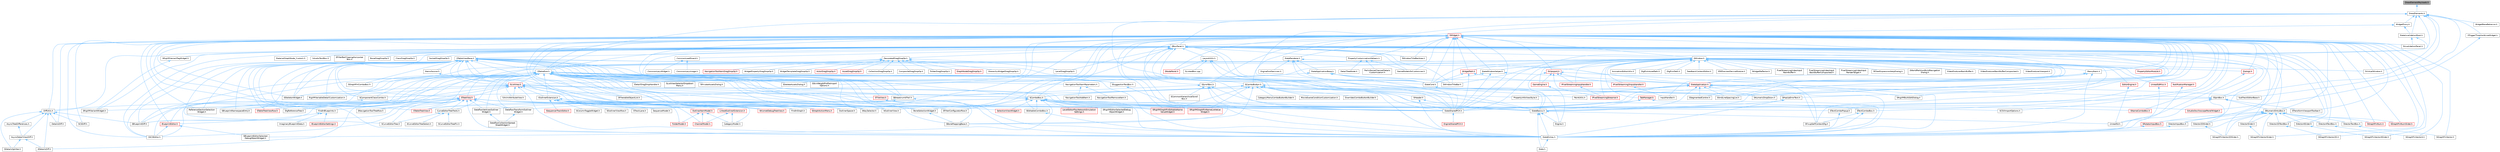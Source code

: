 digraph "DrawElementPayloads.h"
{
 // INTERACTIVE_SVG=YES
 // LATEX_PDF_SIZE
  bgcolor="transparent";
  edge [fontname=Helvetica,fontsize=10,labelfontname=Helvetica,labelfontsize=10];
  node [fontname=Helvetica,fontsize=10,shape=box,height=0.2,width=0.4];
  Node1 [id="Node000001",label="DrawElementPayloads.h",height=0.2,width=0.4,color="gray40", fillcolor="grey60", style="filled", fontcolor="black",tooltip=" "];
  Node1 -> Node2 [id="edge1_Node000001_Node000002",dir="back",color="steelblue1",style="solid",tooltip=" "];
  Node2 [id="Node000002",label="DrawElements.h",height=0.2,width=0.4,color="grey40", fillcolor="white", style="filled",URL="$d8/d4c/DrawElements_8h.html",tooltip=" "];
  Node2 -> Node3 [id="edge2_Node000002_Node000003",dir="back",color="steelblue1",style="solid",tooltip=" "];
  Node3 [id="Node000003",label="PaintUtils.h",height=0.2,width=0.4,color="grey40", fillcolor="white", style="filled",URL="$d9/da6/PaintUtils_8h.html",tooltip=" "];
  Node2 -> Node4 [id="edge3_Node000002_Node000004",dir="back",color="steelblue1",style="solid",tooltip=" "];
  Node4 [id="Node000004",label="SBoxPanel.h",height=0.2,width=0.4,color="grey40", fillcolor="white", style="filled",URL="$d8/de6/SBoxPanel_8h.html",tooltip=" "];
  Node4 -> Node5 [id="edge4_Node000004_Node000005",dir="back",color="steelblue1",style="solid",tooltip=" "];
  Node5 [id="Node000005",label="BoneDragDropOp.h",height=0.2,width=0.4,color="grey40", fillcolor="white", style="filled",URL="$d9/dba/BoneDragDropOp_8h.html",tooltip=" "];
  Node4 -> Node6 [id="edge5_Node000004_Node000006",dir="back",color="steelblue1",style="solid",tooltip=" "];
  Node6 [id="Node000006",label="ClassDragDropOp.h",height=0.2,width=0.4,color="grey40", fillcolor="white", style="filled",URL="$d5/d37/ClassDragDropOp_8h.html",tooltip=" "];
  Node4 -> Node7 [id="edge6_Node000004_Node000007",dir="back",color="steelblue1",style="solid",tooltip=" "];
  Node7 [id="Node000007",label="CommonLoadGuard.h",height=0.2,width=0.4,color="grey40", fillcolor="white", style="filled",URL="$d1/da1/CommonLoadGuard_8h.html",tooltip=" "];
  Node7 -> Node8 [id="edge7_Node000007_Node000008",dir="back",color="steelblue1",style="solid",tooltip=" "];
  Node8 [id="Node000008",label="CommonLazyImage.h",height=0.2,width=0.4,color="grey40", fillcolor="white", style="filled",URL="$d2/d74/CommonLazyImage_8h.html",tooltip=" "];
  Node7 -> Node9 [id="edge8_Node000007_Node000009",dir="back",color="steelblue1",style="solid",tooltip=" "];
  Node9 [id="Node000009",label="CommonLazyWidget.h",height=0.2,width=0.4,color="grey40", fillcolor="white", style="filled",URL="$d2/db7/CommonLazyWidget_8h.html",tooltip=" "];
  Node4 -> Node10 [id="edge9_Node000004_Node000010",dir="back",color="steelblue1",style="solid",tooltip=" "];
  Node10 [id="Node000010",label="DecoratedDragDropOp.h",height=0.2,width=0.4,color="grey40", fillcolor="white", style="filled",URL="$d6/d6a/DecoratedDragDropOp_8h.html",tooltip=" "];
  Node10 -> Node11 [id="edge10_Node000010_Node000011",dir="back",color="steelblue1",style="solid",tooltip=" "];
  Node11 [id="Node000011",label="ActorDragDropOp.h",height=0.2,width=0.4,color="red", fillcolor="#FFF0F0", style="filled",URL="$dd/d1a/ActorDragDropOp_8h.html",tooltip=" "];
  Node10 -> Node13 [id="edge11_Node000010_Node000013",dir="back",color="steelblue1",style="solid",tooltip=" "];
  Node13 [id="Node000013",label="AssetDragDropOp.h",height=0.2,width=0.4,color="red", fillcolor="#FFF0F0", style="filled",URL="$df/dda/AssetDragDropOp_8h.html",tooltip=" "];
  Node10 -> Node15 [id="edge12_Node000010_Node000015",dir="back",color="steelblue1",style="solid",tooltip=" "];
  Node15 [id="Node000015",label="CollectionDragDropOp.h",height=0.2,width=0.4,color="grey40", fillcolor="white", style="filled",URL="$d6/d23/CollectionDragDropOp_8h.html",tooltip=" "];
  Node10 -> Node16 [id="edge13_Node000010_Node000016",dir="back",color="steelblue1",style="solid",tooltip=" "];
  Node16 [id="Node000016",label="CompositeDragDropOp.h",height=0.2,width=0.4,color="grey40", fillcolor="white", style="filled",URL="$dd/d84/CompositeDragDropOp_8h.html",tooltip=" "];
  Node10 -> Node17 [id="edge14_Node000010_Node000017",dir="back",color="steelblue1",style="solid",tooltip=" "];
  Node17 [id="Node000017",label="FolderDragDropOp.h",height=0.2,width=0.4,color="grey40", fillcolor="white", style="filled",URL="$d9/d22/FolderDragDropOp_8h.html",tooltip=" "];
  Node10 -> Node18 [id="edge15_Node000010_Node000018",dir="back",color="steelblue1",style="solid",tooltip=" "];
  Node18 [id="Node000018",label="GraphNodeDragDropOp.h",height=0.2,width=0.4,color="red", fillcolor="#FFF0F0", style="filled",URL="$d3/dbf/GraphNodeDragDropOp_8h.html",tooltip=" "];
  Node10 -> Node25 [id="edge16_Node000010_Node000025",dir="back",color="steelblue1",style="solid",tooltip=" "];
  Node25 [id="Node000025",label="HierarchyWidgetDragDropOp.h",height=0.2,width=0.4,color="grey40", fillcolor="white", style="filled",URL="$dd/dee/HierarchyWidgetDragDropOp_8h.html",tooltip=" "];
  Node10 -> Node26 [id="edge17_Node000010_Node000026",dir="back",color="steelblue1",style="solid",tooltip=" "];
  Node26 [id="Node000026",label="LevelDragDropOp.h",height=0.2,width=0.4,color="grey40", fillcolor="white", style="filled",URL="$dc/da5/LevelDragDropOp_8h.html",tooltip=" "];
  Node10 -> Node27 [id="edge18_Node000010_Node000027",dir="back",color="steelblue1",style="solid",tooltip=" "];
  Node27 [id="Node000027",label="NavigationToolItemDragDropOp.h",height=0.2,width=0.4,color="red", fillcolor="#FFF0F0", style="filled",URL="$d5/ddf/NavigationToolItemDragDropOp_8h.html",tooltip=" "];
  Node10 -> Node30 [id="edge19_Node000010_Node000030",dir="back",color="steelblue1",style="solid",tooltip=" "];
  Node30 [id="Node000030",label="WidgetPropertyDragDropOp.h",height=0.2,width=0.4,color="grey40", fillcolor="white", style="filled",URL="$dc/d6e/WidgetPropertyDragDropOp_8h.html",tooltip=" "];
  Node10 -> Node31 [id="edge20_Node000010_Node000031",dir="back",color="steelblue1",style="solid",tooltip=" "];
  Node31 [id="Node000031",label="WidgetTemplateDragDropOp.h",height=0.2,width=0.4,color="grey40", fillcolor="white", style="filled",URL="$dc/d8f/WidgetTemplateDragDropOp_8h.html",tooltip=" "];
  Node4 -> Node32 [id="edge21_Node000004_Node000032",dir="back",color="steelblue1",style="solid",tooltip=" "];
  Node32 [id="Node000032",label="DiffUtils.h",height=0.2,width=0.4,color="grey40", fillcolor="white", style="filled",URL="$d4/d91/DiffUtils_8h.html",tooltip=" "];
  Node32 -> Node33 [id="edge22_Node000032_Node000033",dir="back",color="steelblue1",style="solid",tooltip=" "];
  Node33 [id="Node000033",label="AsyncDetailViewDiff.h",height=0.2,width=0.4,color="grey40", fillcolor="white", style="filled",URL="$dc/d54/AsyncDetailViewDiff_8h.html",tooltip=" "];
  Node33 -> Node34 [id="edge23_Node000033_Node000034",dir="back",color="steelblue1",style="solid",tooltip=" "];
  Node34 [id="Node000034",label="SDetailsDiff.h",height=0.2,width=0.4,color="grey40", fillcolor="white", style="filled",URL="$da/d09/SDetailsDiff_8h.html",tooltip=" "];
  Node33 -> Node35 [id="edge24_Node000033_Node000035",dir="back",color="steelblue1",style="solid",tooltip=" "];
  Node35 [id="Node000035",label="SDetailsSplitter.h",height=0.2,width=0.4,color="grey40", fillcolor="white", style="filled",URL="$d5/de5/SDetailsSplitter_8h.html",tooltip=" "];
  Node32 -> Node36 [id="edge25_Node000032_Node000036",dir="back",color="steelblue1",style="solid",tooltip=" "];
  Node36 [id="Node000036",label="AsyncTreeDifferences.h",height=0.2,width=0.4,color="grey40", fillcolor="white", style="filled",URL="$dd/d63/AsyncTreeDifferences_8h.html",tooltip=" "];
  Node36 -> Node33 [id="edge26_Node000036_Node000033",dir="back",color="steelblue1",style="solid",tooltip=" "];
  Node32 -> Node37 [id="edge27_Node000032_Node000037",dir="back",color="steelblue1",style="solid",tooltip=" "];
  Node37 [id="Node000037",label="DetailsDiff.h",height=0.2,width=0.4,color="grey40", fillcolor="white", style="filled",URL="$de/dfc/DetailsDiff_8h.html",tooltip=" "];
  Node32 -> Node38 [id="edge28_Node000032_Node000038",dir="back",color="steelblue1",style="solid",tooltip=" "];
  Node38 [id="Node000038",label="SBlueprintDiff.h",height=0.2,width=0.4,color="grey40", fillcolor="white", style="filled",URL="$de/d6d/SBlueprintDiff_8h.html",tooltip=" "];
  Node32 -> Node39 [id="edge29_Node000032_Node000039",dir="back",color="steelblue1",style="solid",tooltip=" "];
  Node39 [id="Node000039",label="SCSDiff.h",height=0.2,width=0.4,color="grey40", fillcolor="white", style="filled",URL="$da/dc5/SCSDiff_8h.html",tooltip=" "];
  Node32 -> Node34 [id="edge30_Node000032_Node000034",dir="back",color="steelblue1",style="solid",tooltip=" "];
  Node32 -> Node35 [id="edge31_Node000032_Node000035",dir="back",color="steelblue1",style="solid",tooltip=" "];
  Node4 -> Node40 [id="edge32_Node000004_Node000040",dir="back",color="steelblue1",style="solid",tooltip=" "];
  Node40 [id="Node000040",label="GameModeInfoCustomizer.h",height=0.2,width=0.4,color="grey40", fillcolor="white", style="filled",URL="$d5/df3/GameModeInfoCustomizer_8h.html",tooltip=" "];
  Node4 -> Node41 [id="edge33_Node000004_Node000041",dir="back",color="steelblue1",style="solid",tooltip=" "];
  Node41 [id="Node000041",label="LayoutUtils.h",height=0.2,width=0.4,color="grey40", fillcolor="white", style="filled",URL="$d2/d09/LayoutUtils_8h.html",tooltip=" "];
  Node41 -> Node42 [id="edge34_Node000041_Node000042",dir="back",color="steelblue1",style="solid",tooltip=" "];
  Node42 [id="Node000042",label="SLinkedBox.cpp",height=0.2,width=0.4,color="grey40", fillcolor="white", style="filled",URL="$de/dd2/SLinkedBox_8cpp.html",tooltip=" "];
  Node41 -> Node43 [id="edge35_Node000041_Node000043",dir="back",color="steelblue1",style="solid",tooltip=" "];
  Node43 [id="Node000043",label="SNodePanel.h",height=0.2,width=0.4,color="red", fillcolor="#FFF0F0", style="filled",URL="$da/db1/SNodePanel_8h.html",tooltip=" "];
  Node41 -> Node109 [id="edge36_Node000041_Node000109",dir="back",color="steelblue1",style="solid",tooltip=" "];
  Node109 [id="Node000109",label="SlateCore.h",height=0.2,width=0.4,color="grey40", fillcolor="white", style="filled",URL="$dc/d03/SlateCore_8h.html",tooltip=" "];
  Node109 -> Node110 [id="edge37_Node000109_Node000110",dir="back",color="steelblue1",style="solid",tooltip=" "];
  Node110 [id="Node000110",label="Engine.h",height=0.2,width=0.4,color="grey40", fillcolor="white", style="filled",URL="$d1/d34/Public_2Engine_8h.html",tooltip=" "];
  Node109 -> Node111 [id="edge38_Node000109_Node000111",dir="back",color="steelblue1",style="solid",tooltip=" "];
  Node111 [id="Node000111",label="SlateBasics.h",height=0.2,width=0.4,color="grey40", fillcolor="white", style="filled",URL="$da/d2f/SlateBasics_8h.html",tooltip=" "];
  Node111 -> Node110 [id="edge39_Node000111_Node000110",dir="back",color="steelblue1",style="solid",tooltip=" "];
  Node111 -> Node112 [id="edge40_Node000111_Node000112",dir="back",color="steelblue1",style="solid",tooltip=" "];
  Node112 [id="Node000112",label="Slate.h",height=0.2,width=0.4,color="grey40", fillcolor="white", style="filled",URL="$d2/dc0/Slate_8h.html",tooltip=" "];
  Node111 -> Node113 [id="edge41_Node000111_Node000113",dir="back",color="steelblue1",style="solid",tooltip=" "];
  Node113 [id="Node000113",label="SlateExtras.h",height=0.2,width=0.4,color="grey40", fillcolor="white", style="filled",URL="$d8/dec/SlateExtras_8h.html",tooltip=" "];
  Node113 -> Node112 [id="edge42_Node000113_Node000112",dir="back",color="steelblue1",style="solid",tooltip=" "];
  Node111 -> Node114 [id="edge43_Node000111_Node000114",dir="back",color="steelblue1",style="solid",tooltip=" "];
  Node114 [id="Node000114",label="UnrealEd.h",height=0.2,width=0.4,color="grey40", fillcolor="white", style="filled",URL="$d2/d5f/UnrealEd_8h.html",tooltip=" "];
  Node41 -> Node115 [id="edge44_Node000041_Node000115",dir="back",color="steelblue1",style="solid",tooltip=" "];
  Node115 [id="Node000115",label="SlateSharedPCH.h",height=0.2,width=0.4,color="grey40", fillcolor="white", style="filled",URL="$d1/dfc/SlateSharedPCH_8h.html",tooltip=" "];
  Node115 -> Node116 [id="edge45_Node000115_Node000116",dir="back",color="steelblue1",style="solid",tooltip=" "];
  Node116 [id="Node000116",label="EngineSharedPCH.h",height=0.2,width=0.4,color="red", fillcolor="#FFF0F0", style="filled",URL="$dc/dbb/EngineSharedPCH_8h.html",tooltip=" "];
  Node4 -> Node26 [id="edge46_Node000004_Node000026",dir="back",color="steelblue1",style="solid",tooltip=" "];
  Node4 -> Node118 [id="edge47_Node000004_Node000118",dir="back",color="steelblue1",style="solid",tooltip=" "];
  Node118 [id="Node000118",label="MaterialGraphNode_Custom.h",height=0.2,width=0.4,color="grey40", fillcolor="white", style="filled",URL="$d5/d6c/MaterialGraphNode__Custom_8h.html",tooltip=" "];
  Node4 -> Node119 [id="edge48_Node000004_Node000119",dir="back",color="steelblue1",style="solid",tooltip=" "];
  Node119 [id="Node000119",label="PropertyCustomizationHelpers.h",height=0.2,width=0.4,color="grey40", fillcolor="white", style="filled",URL="$d7/dd0/PropertyCustomizationHelpers_8h.html",tooltip=" "];
  Node119 -> Node120 [id="edge49_Node000119_Node000120",dir="back",color="steelblue1",style="solid",tooltip=" "];
  Node120 [id="Node000120",label="DetailTreeNode.h",height=0.2,width=0.4,color="grey40", fillcolor="white", style="filled",URL="$d8/d32/DetailTreeNode_8h.html",tooltip=" "];
  Node119 -> Node40 [id="edge50_Node000119_Node000040",dir="back",color="steelblue1",style="solid",tooltip=" "];
  Node119 -> Node121 [id="edge51_Node000119_Node000121",dir="back",color="steelblue1",style="solid",tooltip=" "];
  Node121 [id="Node000121",label="PerlinNoiseChannelDetails\lCustomization.h",height=0.2,width=0.4,color="grey40", fillcolor="white", style="filled",URL="$d6/df3/PerlinNoiseChannelDetailsCustomization_8h.html",tooltip=" "];
  Node4 -> Node122 [id="edge52_Node000004_Node000122",dir="back",color="steelblue1",style="solid",tooltip=" "];
  Node122 [id="Node000122",label="SAudioTextBox.h",height=0.2,width=0.4,color="grey40", fillcolor="white", style="filled",URL="$da/da3/SAudioTextBox_8h.html",tooltip=" "];
  Node4 -> Node123 [id="edge53_Node000004_Node000123",dir="back",color="steelblue1",style="solid",tooltip=" "];
  Node123 [id="Node000123",label="SBreadcrumbTrail.h",height=0.2,width=0.4,color="grey40", fillcolor="white", style="filled",URL="$d4/de2/SBreadcrumbTrail_8h.html",tooltip=" "];
  Node123 -> Node124 [id="edge54_Node000123_Node000124",dir="back",color="steelblue1",style="solid",tooltip=" "];
  Node124 [id="Node000124",label="STableTreeView.h",height=0.2,width=0.4,color="red", fillcolor="#FFF0F0", style="filled",URL="$dd/d46/STableTreeView_8h.html",tooltip=" "];
  Node123 -> Node113 [id="edge55_Node000123_Node000113",dir="back",color="steelblue1",style="solid",tooltip=" "];
  Node4 -> Node127 [id="edge56_Node000004_Node000127",dir="back",color="steelblue1",style="solid",tooltip=" "];
  Node127 [id="Node000127",label="SComboButton.h",height=0.2,width=0.4,color="grey40", fillcolor="white", style="filled",URL="$dc/d43/SComboButton_8h.html",tooltip=" "];
  Node127 -> Node128 [id="edge57_Node000127_Node000128",dir="back",color="steelblue1",style="solid",tooltip=" "];
  Node128 [id="Node000128",label="CategoryMenuComboButtonBuilder.h",height=0.2,width=0.4,color="grey40", fillcolor="white", style="filled",URL="$df/d7b/CategoryMenuComboButtonBuilder_8h.html",tooltip=" "];
  Node127 -> Node129 [id="edge58_Node000127_Node000129",dir="back",color="steelblue1",style="solid",tooltip=" "];
  Node129 [id="Node000129",label="MovieSceneConditionCustomization.h",height=0.2,width=0.4,color="grey40", fillcolor="white", style="filled",URL="$db/d7d/MovieSceneConditionCustomization_8h.html",tooltip=" "];
  Node127 -> Node130 [id="edge59_Node000127_Node000130",dir="back",color="steelblue1",style="solid",tooltip=" "];
  Node130 [id="Node000130",label="OverridesComboButtonBuilder.h",height=0.2,width=0.4,color="grey40", fillcolor="white", style="filled",URL="$d5/dac/OverridesComboButtonBuilder_8h.html",tooltip=" "];
  Node127 -> Node131 [id="edge60_Node000127_Node000131",dir="back",color="steelblue1",style="solid",tooltip=" "];
  Node131 [id="Node000131",label="SBoneMappingBase.h",height=0.2,width=0.4,color="grey40", fillcolor="white", style="filled",URL="$d7/d49/SBoneMappingBase_8h.html",tooltip=" "];
  Node127 -> Node132 [id="edge61_Node000127_Node000132",dir="back",color="steelblue1",style="solid",tooltip=" "];
  Node132 [id="Node000132",label="SComboBox.h",height=0.2,width=0.4,color="grey40", fillcolor="white", style="filled",URL="$d2/dd5/SComboBox_8h.html",tooltip=" "];
  Node132 -> Node133 [id="edge62_Node000132_Node000133",dir="back",color="steelblue1",style="solid",tooltip=" "];
  Node133 [id="Node000133",label="DataflowTransformOutliner\lWidget.h",height=0.2,width=0.4,color="grey40", fillcolor="white", style="filled",URL="$d8/df9/DataflowTransformOutlinerWidget_8h.html",tooltip=" "];
  Node133 -> Node134 [id="edge63_Node000133_Node000134",dir="back",color="steelblue1",style="solid",tooltip=" "];
  Node134 [id="Node000134",label="DataflowCollectionSpread\lSheetWidget.h",height=0.2,width=0.4,color="grey40", fillcolor="white", style="filled",URL="$da/da3/DataflowCollectionSpreadSheetWidget_8h.html",tooltip=" "];
  Node132 -> Node135 [id="edge64_Node000132_Node000135",dir="back",color="steelblue1",style="solid",tooltip=" "];
  Node135 [id="Node000135",label="DataflowVerticesOutliner\lWidget.h",height=0.2,width=0.4,color="grey40", fillcolor="white", style="filled",URL="$dd/deb/DataflowVerticesOutlinerWidget_8h.html",tooltip=" "];
  Node135 -> Node134 [id="edge65_Node000135_Node000134",dir="back",color="steelblue1",style="solid",tooltip=" "];
  Node132 -> Node136 [id="edge66_Node000132_Node000136",dir="back",color="steelblue1",style="solid",tooltip=" "];
  Node136 [id="Node000136",label="LevelEditorPlayNetworkEmulation\lSettings.h",height=0.2,width=0.4,color="red", fillcolor="#FFF0F0", style="filled",URL="$d4/d35/LevelEditorPlayNetworkEmulationSettings_8h.html",tooltip=" "];
  Node132 -> Node138 [id="edge67_Node000132_Node000138",dir="back",color="steelblue1",style="solid",tooltip=" "];
  Node138 [id="Node000138",label="SAudioOscilloscopePanelWidget.h",height=0.2,width=0.4,color="red", fillcolor="#FFF0F0", style="filled",URL="$db/d7e/SAudioOscilloscopePanelWidget_8h.html",tooltip=" "];
  Node132 -> Node141 [id="edge68_Node000132_Node000141",dir="back",color="steelblue1",style="solid",tooltip=" "];
  Node141 [id="Node000141",label="SBlueprintEditorSelected\lDebugObjectWidget.h",height=0.2,width=0.4,color="grey40", fillcolor="white", style="filled",URL="$de/d6c/SBlueprintEditorSelectedDebugObjectWidget_8h.html",tooltip=" "];
  Node132 -> Node142 [id="edge69_Node000132_Node000142",dir="back",color="steelblue1",style="solid",tooltip=" "];
  Node142 [id="Node000142",label="SCSVImportOptions.h",height=0.2,width=0.4,color="grey40", fillcolor="white", style="filled",URL="$d7/dfe/SCSVImportOptions_8h.html",tooltip=" "];
  Node132 -> Node143 [id="edge70_Node000132_Node000143",dir="back",color="steelblue1",style="solid",tooltip=" "];
  Node143 [id="Node000143",label="SEditableComboBox.h",height=0.2,width=0.4,color="grey40", fillcolor="white", style="filled",URL="$d0/d8c/SEditableComboBox_8h.html",tooltip=" "];
  Node143 -> Node113 [id="edge71_Node000143_Node000113",dir="back",color="steelblue1",style="solid",tooltip=" "];
  Node132 -> Node144 [id="edge72_Node000132_Node000144",dir="back",color="steelblue1",style="solid",tooltip=" "];
  Node144 [id="Node000144",label="SFilterConfiguratorRow.h",height=0.2,width=0.4,color="grey40", fillcolor="white", style="filled",URL="$d2/d18/SFilterConfiguratorRow_8h.html",tooltip=" "];
  Node132 -> Node145 [id="edge73_Node000132_Node000145",dir="back",color="steelblue1",style="solid",tooltip=" "];
  Node145 [id="Node000145",label="SNameComboBox.h",height=0.2,width=0.4,color="red", fillcolor="#FFF0F0", style="filled",URL="$d8/d4b/SNameComboBox_8h.html",tooltip=" "];
  Node132 -> Node24 [id="edge74_Node000132_Node000024",dir="back",color="steelblue1",style="solid",tooltip=" "];
  Node24 [id="Node000024",label="SRigVMEditorSelectedDebug\lObjectWidget.h",height=0.2,width=0.4,color="grey40", fillcolor="white", style="filled",URL="$d9/dcd/SRigVMEditorSelectedDebugObjectWidget_8h.html",tooltip=" "];
  Node132 -> Node146 [id="edge75_Node000132_Node000146",dir="back",color="steelblue1",style="solid",tooltip=" "];
  Node146 [id="Node000146",label="SRigVMGraphPinEditableName\lValueWidget.h",height=0.2,width=0.4,color="red", fillcolor="#FFF0F0", style="filled",URL="$da/d0c/SRigVMGraphPinEditableNameValueWidget_8h.html",tooltip=" "];
  Node132 -> Node147 [id="edge76_Node000132_Node000147",dir="back",color="steelblue1",style="solid",tooltip=" "];
  Node147 [id="Node000147",label="SRigVMGraphPinNameListValue\lWidget.h",height=0.2,width=0.4,color="red", fillcolor="#FFF0F0", style="filled",URL="$dc/dac/SRigVMGraphPinNameListValueWidget_8h.html",tooltip=" "];
  Node132 -> Node124 [id="edge77_Node000132_Node000124",dir="back",color="steelblue1",style="solid",tooltip=" "];
  Node132 -> Node149 [id="edge78_Node000132_Node000149",dir="back",color="steelblue1",style="solid",tooltip=" "];
  Node149 [id="Node000149",label="STextComboBox.h",height=0.2,width=0.4,color="grey40", fillcolor="white", style="filled",URL="$d6/d14/STextComboBox_8h.html",tooltip=" "];
  Node149 -> Node150 [id="edge79_Node000149_Node000150",dir="back",color="steelblue1",style="solid",tooltip=" "];
  Node150 [id="Node000150",label="SFixupSelfContextDlg.h",height=0.2,width=0.4,color="grey40", fillcolor="white", style="filled",URL="$d5/da4/SFixupSelfContextDlg_8h.html",tooltip=" "];
  Node149 -> Node113 [id="edge80_Node000149_Node000113",dir="back",color="steelblue1",style="solid",tooltip=" "];
  Node132 -> Node151 [id="edge81_Node000132_Node000151",dir="back",color="steelblue1",style="solid",tooltip=" "];
  Node151 [id="Node000151",label="STextComboPopup.h",height=0.2,width=0.4,color="grey40", fillcolor="white", style="filled",URL="$d1/d76/STextComboPopup_8h.html",tooltip=" "];
  Node151 -> Node113 [id="edge82_Node000151_Node000113",dir="back",color="steelblue1",style="solid",tooltip=" "];
  Node132 -> Node152 [id="edge83_Node000132_Node000152",dir="back",color="steelblue1",style="solid",tooltip=" "];
  Node152 [id="Node000152",label="SelectionViewWidget.h",height=0.2,width=0.4,color="red", fillcolor="#FFF0F0", style="filled",URL="$dc/db5/SelectionViewWidget_8h.html",tooltip=" "];
  Node132 -> Node111 [id="edge84_Node000132_Node000111",dir="back",color="steelblue1",style="solid",tooltip=" "];
  Node132 -> Node113 [id="edge85_Node000132_Node000113",dir="back",color="steelblue1",style="solid",tooltip=" "];
  Node132 -> Node115 [id="edge86_Node000132_Node000115",dir="back",color="steelblue1",style="solid",tooltip=" "];
  Node127 -> Node159 [id="edge87_Node000127_Node000159",dir="back",color="steelblue1",style="solid",tooltip=" "];
  Node159 [id="Node000159",label="SComponentClassCombo.h",height=0.2,width=0.4,color="grey40", fillcolor="white", style="filled",URL="$dc/df2/SComponentClassCombo_8h.html",tooltip=" "];
  Node159 -> Node160 [id="edge88_Node000159_Node000160",dir="back",color="steelblue1",style="solid",tooltip=" "];
  Node160 [id="Node000160",label="SSCSEditor.h",height=0.2,width=0.4,color="grey40", fillcolor="white", style="filled",URL="$d0/d2e/SSCSEditor_8h.html",tooltip=" "];
  Node127 -> Node161 [id="edge89_Node000127_Node000161",dir="back",color="steelblue1",style="solid",tooltip=" "];
  Node161 [id="Node000161",label="SGridLineSpacingList.h",height=0.2,width=0.4,color="grey40", fillcolor="white", style="filled",URL="$db/d48/SGridLineSpacingList_8h.html",tooltip=" "];
  Node127 -> Node162 [id="edge90_Node000127_Node000162",dir="back",color="steelblue1",style="solid",tooltip=" "];
  Node162 [id="Node000162",label="SNumericDropDown.h",height=0.2,width=0.4,color="grey40", fillcolor="white", style="filled",URL="$d3/d12/SNumericDropDown_8h.html",tooltip=" "];
  Node127 -> Node163 [id="edge91_Node000127_Node000163",dir="back",color="steelblue1",style="solid",tooltip=" "];
  Node163 [id="Node000163",label="SPopUpErrorText.h",height=0.2,width=0.4,color="grey40", fillcolor="white", style="filled",URL="$d7/d15/SPopUpErrorText_8h.html",tooltip=" "];
  Node163 -> Node111 [id="edge92_Node000163_Node000111",dir="back",color="steelblue1",style="solid",tooltip=" "];
  Node163 -> Node113 [id="edge93_Node000163_Node000113",dir="back",color="steelblue1",style="solid",tooltip=" "];
  Node127 -> Node146 [id="edge94_Node000127_Node000146",dir="back",color="steelblue1",style="solid",tooltip=" "];
  Node127 -> Node147 [id="edge95_Node000127_Node000147",dir="back",color="steelblue1",style="solid",tooltip=" "];
  Node127 -> Node111 [id="edge96_Node000127_Node000111",dir="back",color="steelblue1",style="solid",tooltip=" "];
  Node127 -> Node113 [id="edge97_Node000127_Node000113",dir="back",color="steelblue1",style="solid",tooltip=" "];
  Node127 -> Node115 [id="edge98_Node000127_Node000115",dir="back",color="steelblue1",style="solid",tooltip=" "];
  Node4 -> Node143 [id="edge99_Node000004_Node000143",dir="back",color="steelblue1",style="solid",tooltip=" "];
  Node4 -> Node164 [id="edge100_Node000004_Node000164",dir="back",color="steelblue1",style="solid",tooltip=" "];
  Node164 [id="Node000164",label="SFilterBarClippingHorizontal\lBox.h",height=0.2,width=0.4,color="grey40", fillcolor="white", style="filled",URL="$dd/d94/SFilterBarClippingHorizontalBox_8h.html",tooltip=" "];
  Node4 -> Node161 [id="edge101_Node000004_Node000161",dir="back",color="steelblue1",style="solid",tooltip=" "];
  Node4 -> Node165 [id="edge102_Node000004_Node000165",dir="back",color="steelblue1",style="solid",tooltip=" "];
  Node165 [id="Node000165",label="SHeader.h",height=0.2,width=0.4,color="grey40", fillcolor="white", style="filled",URL="$de/d21/SHeader_8h.html",tooltip=" "];
  Node165 -> Node111 [id="edge103_Node000165_Node000111",dir="back",color="steelblue1",style="solid",tooltip=" "];
  Node165 -> Node113 [id="edge104_Node000165_Node000113",dir="back",color="steelblue1",style="solid",tooltip=" "];
  Node4 -> Node162 [id="edge105_Node000004_Node000162",dir="back",color="steelblue1",style="solid",tooltip=" "];
  Node4 -> Node166 [id="edge106_Node000004_Node000166",dir="back",color="steelblue1",style="solid",tooltip=" "];
  Node166 [id="Node000166",label="SNumericEntryBox.h",height=0.2,width=0.4,color="grey40", fillcolor="white", style="filled",URL="$d8/d1a/SNumericEntryBox_8h.html",tooltip=" "];
  Node166 -> Node81 [id="edge107_Node000166_Node000081",dir="back",color="steelblue1",style="solid",tooltip=" "];
  Node81 [id="Node000081",label="SGraphPinNum.h",height=0.2,width=0.4,color="red", fillcolor="#FFF0F0", style="filled",URL="$d7/da4/SGraphPinNum_8h.html",tooltip=" "];
  Node166 -> Node83 [id="edge108_Node000166_Node000083",dir="back",color="steelblue1",style="solid",tooltip=" "];
  Node83 [id="Node000083",label="SGraphPinNumSlider.h",height=0.2,width=0.4,color="red", fillcolor="#FFF0F0", style="filled",URL="$d5/d00/SGraphPinNumSlider_8h.html",tooltip=" "];
  Node166 -> Node91 [id="edge109_Node000166_Node000091",dir="back",color="steelblue1",style="solid",tooltip=" "];
  Node91 [id="Node000091",label="SGraphPinVector2DSlider.h",height=0.2,width=0.4,color="grey40", fillcolor="white", style="filled",URL="$d7/d05/SGraphPinVector2DSlider_8h.html",tooltip=" "];
  Node166 -> Node94 [id="edge110_Node000166_Node000094",dir="back",color="steelblue1",style="solid",tooltip=" "];
  Node94 [id="Node000094",label="SGraphPinVectorSlider.h",height=0.2,width=0.4,color="grey40", fillcolor="white", style="filled",URL="$dc/d38/SGraphPinVectorSlider_8h.html",tooltip=" "];
  Node166 -> Node167 [id="edge111_Node000166_Node000167",dir="back",color="steelblue1",style="solid",tooltip=" "];
  Node167 [id="Node000167",label="SRotatorInputBox.h",height=0.2,width=0.4,color="red", fillcolor="#FFF0F0", style="filled",URL="$de/dd2/SRotatorInputBox_8h.html",tooltip=" "];
  Node167 -> Node113 [id="edge112_Node000167_Node000113",dir="back",color="steelblue1",style="solid",tooltip=" "];
  Node166 -> Node168 [id="edge113_Node000166_Node000168",dir="back",color="steelblue1",style="solid",tooltip=" "];
  Node168 [id="Node000168",label="SVector2DSlider.h",height=0.2,width=0.4,color="grey40", fillcolor="white", style="filled",URL="$de/d67/SVector2DSlider_8h.html",tooltip=" "];
  Node168 -> Node91 [id="edge114_Node000168_Node000091",dir="back",color="steelblue1",style="solid",tooltip=" "];
  Node166 -> Node169 [id="edge115_Node000166_Node000169",dir="back",color="steelblue1",style="solid",tooltip=" "];
  Node169 [id="Node000169",label="SVector2DTextBox.h",height=0.2,width=0.4,color="grey40", fillcolor="white", style="filled",URL="$d6/d71/SVector2DTextBox_8h.html",tooltip=" "];
  Node169 -> Node90 [id="edge116_Node000169_Node000090",dir="back",color="steelblue1",style="solid",tooltip=" "];
  Node90 [id="Node000090",label="SGraphPinVector2D.h",height=0.2,width=0.4,color="grey40", fillcolor="white", style="filled",URL="$d7/d67/SGraphPinVector2D_8h.html",tooltip=" "];
  Node166 -> Node170 [id="edge117_Node000166_Node000170",dir="back",color="steelblue1",style="solid",tooltip=" "];
  Node170 [id="Node000170",label="SVector4Slider.h",height=0.2,width=0.4,color="grey40", fillcolor="white", style="filled",URL="$d4/dec/SVector4Slider_8h.html",tooltip=" "];
  Node170 -> Node93 [id="edge118_Node000170_Node000093",dir="back",color="steelblue1",style="solid",tooltip=" "];
  Node93 [id="Node000093",label="SGraphPinVector4Slider.h",height=0.2,width=0.4,color="grey40", fillcolor="white", style="filled",URL="$d9/db8/SGraphPinVector4Slider_8h.html",tooltip=" "];
  Node166 -> Node171 [id="edge119_Node000166_Node000171",dir="back",color="steelblue1",style="solid",tooltip=" "];
  Node171 [id="Node000171",label="SVector4TextBox.h",height=0.2,width=0.4,color="grey40", fillcolor="white", style="filled",URL="$dd/da4/SVector4TextBox_8h.html",tooltip=" "];
  Node171 -> Node92 [id="edge120_Node000171_Node000092",dir="back",color="steelblue1",style="solid",tooltip=" "];
  Node92 [id="Node000092",label="SGraphPinVector4.h",height=0.2,width=0.4,color="grey40", fillcolor="white", style="filled",URL="$d4/d94/SGraphPinVector4_8h.html",tooltip=" "];
  Node166 -> Node172 [id="edge121_Node000166_Node000172",dir="back",color="steelblue1",style="solid",tooltip=" "];
  Node172 [id="Node000172",label="SVectorInputBox.h",height=0.2,width=0.4,color="grey40", fillcolor="white", style="filled",URL="$df/d44/SVectorInputBox_8h.html",tooltip=" "];
  Node172 -> Node113 [id="edge122_Node000172_Node000113",dir="back",color="steelblue1",style="solid",tooltip=" "];
  Node166 -> Node173 [id="edge123_Node000166_Node000173",dir="back",color="steelblue1",style="solid",tooltip=" "];
  Node173 [id="Node000173",label="SVectorSlider.h",height=0.2,width=0.4,color="grey40", fillcolor="white", style="filled",URL="$d2/db5/SVectorSlider_8h.html",tooltip=" "];
  Node173 -> Node94 [id="edge124_Node000173_Node000094",dir="back",color="steelblue1",style="solid",tooltip=" "];
  Node166 -> Node174 [id="edge125_Node000166_Node000174",dir="back",color="steelblue1",style="solid",tooltip=" "];
  Node174 [id="Node000174",label="SVectorTextBox.h",height=0.2,width=0.4,color="grey40", fillcolor="white", style="filled",URL="$df/db8/SVectorTextBox_8h.html",tooltip=" "];
  Node174 -> Node89 [id="edge126_Node000174_Node000089",dir="back",color="steelblue1",style="solid",tooltip=" "];
  Node89 [id="Node000089",label="SGraphPinVector.h",height=0.2,width=0.4,color="grey40", fillcolor="white", style="filled",URL="$d8/de7/SGraphPinVector_8h.html",tooltip=" "];
  Node166 -> Node113 [id="edge127_Node000166_Node000113",dir="back",color="steelblue1",style="solid",tooltip=" "];
  Node4 -> Node175 [id="edge128_Node000004_Node000175",dir="back",color="steelblue1",style="solid",tooltip=" "];
  Node175 [id="Node000175",label="SRigVMVariantTagWidget.h",height=0.2,width=0.4,color="grey40", fillcolor="white", style="filled",URL="$d4/d38/SRigVMVariantTagWidget_8h.html",tooltip=" "];
  Node175 -> Node176 [id="edge129_Node000175_Node000176",dir="back",color="steelblue1",style="solid",tooltip=" "];
  Node176 [id="Node000176",label="SRigVMVariantWidget.h",height=0.2,width=0.4,color="grey40", fillcolor="white", style="filled",URL="$d5/d61/SRigVMVariantWidget_8h.html",tooltip=" "];
  Node4 -> Node176 [id="edge130_Node000004_Node000176",dir="back",color="steelblue1",style="solid",tooltip=" "];
  Node4 -> Node160 [id="edge131_Node000004_Node000160",dir="back",color="steelblue1",style="solid",tooltip=" "];
  Node4 -> Node177 [id="edge132_Node000004_Node000177",dir="back",color="steelblue1",style="solid",tooltip=" "];
  Node177 [id="Node000177",label="SScrollBox.h",height=0.2,width=0.4,color="grey40", fillcolor="white", style="filled",URL="$d3/da2/SScrollBox_8h.html",tooltip=" "];
  Node177 -> Node123 [id="edge133_Node000177_Node000123",dir="back",color="steelblue1",style="solid",tooltip=" "];
  Node177 -> Node178 [id="edge134_Node000177_Node000178",dir="back",color="steelblue1",style="solid",tooltip=" "];
  Node178 [id="Node000178",label="SCommonHierarchicalScroll\lBox.h",height=0.2,width=0.4,color="grey40", fillcolor="white", style="filled",URL="$d8/dd5/SCommonHierarchicalScrollBox_8h.html",tooltip=" "];
  Node177 -> Node111 [id="edge135_Node000177_Node000111",dir="back",color="steelblue1",style="solid",tooltip=" "];
  Node177 -> Node113 [id="edge136_Node000177_Node000113",dir="back",color="steelblue1",style="solid",tooltip=" "];
  Node177 -> Node115 [id="edge137_Node000177_Node000115",dir="back",color="steelblue1",style="solid",tooltip=" "];
  Node4 -> Node179 [id="edge138_Node000004_Node000179",dir="back",color="steelblue1",style="solid",tooltip=" "];
  Node179 [id="Node000179",label="SSegmentedControl.h",height=0.2,width=0.4,color="grey40", fillcolor="white", style="filled",URL="$d3/d4f/SSegmentedControl_8h.html",tooltip=" "];
  Node4 -> Node180 [id="edge139_Node000004_Node000180",dir="back",color="steelblue1",style="solid",tooltip=" "];
  Node180 [id="Node000180",label="SSkeletonWidget.h",height=0.2,width=0.4,color="grey40", fillcolor="white", style="filled",URL="$dd/da7/SSkeletonWidget_8h.html",tooltip=" "];
  Node4 -> Node181 [id="edge140_Node000004_Node000181",dir="back",color="steelblue1",style="solid",tooltip=" "];
  Node181 [id="Node000181",label="SSpinBox.h",height=0.2,width=0.4,color="grey40", fillcolor="white", style="filled",URL="$d5/da5/SSpinBox_8h.html",tooltip=" "];
  Node181 -> Node166 [id="edge141_Node000181_Node000166",dir="back",color="steelblue1",style="solid",tooltip=" "];
  Node181 -> Node182 [id="edge142_Node000181_Node000182",dir="back",color="steelblue1",style="solid",tooltip=" "];
  Node182 [id="Node000182",label="STransformViewportToolbar.h",height=0.2,width=0.4,color="grey40", fillcolor="white", style="filled",URL="$d8/da8/STransformViewportToolbar_8h.html",tooltip=" "];
  Node181 -> Node111 [id="edge143_Node000181_Node000111",dir="back",color="steelblue1",style="solid",tooltip=" "];
  Node181 -> Node113 [id="edge144_Node000181_Node000113",dir="back",color="steelblue1",style="solid",tooltip=" "];
  Node4 -> Node183 [id="edge145_Node000004_Node000183",dir="back",color="steelblue1",style="solid",tooltip=" "];
  Node183 [id="Node000183",label="STableRow.h",height=0.2,width=0.4,color="grey40", fillcolor="white", style="filled",URL="$d8/d43/STableRow_8h.html",tooltip=" "];
  Node183 -> Node184 [id="edge146_Node000183_Node000184",dir="back",color="steelblue1",style="solid",tooltip=" "];
  Node184 [id="Node000184",label="BoneSelectionWidget.h",height=0.2,width=0.4,color="grey40", fillcolor="white", style="filled",URL="$d4/dd3/BoneSelectionWidget_8h.html",tooltip=" "];
  Node184 -> Node131 [id="edge147_Node000184_Node000131",dir="back",color="steelblue1",style="solid",tooltip=" "];
  Node183 -> Node185 [id="edge148_Node000183_Node000185",dir="back",color="steelblue1",style="solid",tooltip=" "];
  Node185 [id="Node000185",label="CurveEditorTreeTraits.h",height=0.2,width=0.4,color="grey40", fillcolor="white", style="filled",URL="$d4/d4a/CurveEditorTreeTraits_8h.html",tooltip=" "];
  Node185 -> Node186 [id="edge149_Node000185_Node000186",dir="back",color="steelblue1",style="solid",tooltip=" "];
  Node186 [id="Node000186",label="SCurveEditorTree.h",height=0.2,width=0.4,color="grey40", fillcolor="white", style="filled",URL="$da/da4/SCurveEditorTree_8h.html",tooltip=" "];
  Node185 -> Node187 [id="edge150_Node000185_Node000187",dir="back",color="steelblue1",style="solid",tooltip=" "];
  Node187 [id="Node000187",label="SCurveEditorTreePin.h",height=0.2,width=0.4,color="grey40", fillcolor="white", style="filled",URL="$db/d44/SCurveEditorTreePin_8h.html",tooltip=" "];
  Node185 -> Node188 [id="edge151_Node000185_Node000188",dir="back",color="steelblue1",style="solid",tooltip=" "];
  Node188 [id="Node000188",label="SCurveEditorTreeSelect.h",height=0.2,width=0.4,color="grey40", fillcolor="white", style="filled",URL="$d9/d58/SCurveEditorTreeSelect_8h.html",tooltip=" "];
  Node183 -> Node133 [id="edge152_Node000183_Node000133",dir="back",color="steelblue1",style="solid",tooltip=" "];
  Node183 -> Node135 [id="edge153_Node000183_Node000135",dir="back",color="steelblue1",style="solid",tooltip=" "];
  Node183 -> Node189 [id="edge154_Node000183_Node000189",dir="back",color="steelblue1",style="solid",tooltip=" "];
  Node189 [id="Node000189",label="DlgReferenceTree.h",height=0.2,width=0.4,color="grey40", fillcolor="white", style="filled",URL="$db/dd3/DlgReferenceTree_8h.html",tooltip=" "];
  Node183 -> Node190 [id="edge155_Node000183_Node000190",dir="back",color="steelblue1",style="solid",tooltip=" "];
  Node190 [id="Node000190",label="FindInBlueprints.h",height=0.2,width=0.4,color="grey40", fillcolor="white", style="filled",URL="$d0/d27/FindInBlueprints_8h.html",tooltip=" "];
  Node190 -> Node191 [id="edge156_Node000190_Node000191",dir="back",color="steelblue1",style="solid",tooltip=" "];
  Node191 [id="Node000191",label="BlueprintEditor.h",height=0.2,width=0.4,color="red", fillcolor="#FFF0F0", style="filled",URL="$df/d7d/BlueprintEditor_8h.html",tooltip=" "];
  Node191 -> Node141 [id="edge157_Node000191_Node000141",dir="back",color="steelblue1",style="solid",tooltip=" "];
  Node191 -> Node160 [id="edge158_Node000191_Node000160",dir="back",color="steelblue1",style="solid",tooltip=" "];
  Node190 -> Node201 [id="edge159_Node000190_Node000201",dir="back",color="steelblue1",style="solid",tooltip=" "];
  Node201 [id="Node000201",label="BlueprintEditorSettings.h",height=0.2,width=0.4,color="red", fillcolor="#FFF0F0", style="filled",URL="$d4/dbc/BlueprintEditorSettings_8h.html",tooltip=" "];
  Node190 -> Node203 [id="edge160_Node000190_Node000203",dir="back",color="steelblue1",style="solid",tooltip=" "];
  Node203 [id="Node000203",label="ImaginaryBlueprintData.h",height=0.2,width=0.4,color="grey40", fillcolor="white", style="filled",URL="$d9/d16/ImaginaryBlueprintData_8h.html",tooltip=" "];
  Node183 -> Node204 [id="edge161_Node000183_Node000204",dir="back",color="steelblue1",style="solid",tooltip=" "];
  Node204 [id="Node000204",label="FindInGraph.h",height=0.2,width=0.4,color="grey40", fillcolor="white", style="filled",URL="$de/d36/FindInGraph_8h.html",tooltip=" "];
  Node183 -> Node205 [id="edge162_Node000183_Node000205",dir="back",color="steelblue1",style="solid",tooltip=" "];
  Node205 [id="Node000205",label="IDetailDragDropHandler.h",height=0.2,width=0.4,color="grey40", fillcolor="white", style="filled",URL="$dd/d80/IDetailDragDropHandler_8h.html",tooltip=" "];
  Node183 -> Node206 [id="edge163_Node000183_Node000206",dir="back",color="steelblue1",style="solid",tooltip=" "];
  Node206 [id="Node000206",label="IOutlinerExtension.h",height=0.2,width=0.4,color="grey40", fillcolor="white", style="filled",URL="$db/d1a/IOutlinerExtension_8h.html",tooltip=" "];
  Node206 -> Node207 [id="edge164_Node000206_Node000207",dir="back",color="steelblue1",style="solid",tooltip=" "];
  Node207 [id="Node000207",label="CategoryModel.h",height=0.2,width=0.4,color="grey40", fillcolor="white", style="filled",URL="$db/dfe/CategoryModel_8h.html",tooltip=" "];
  Node206 -> Node208 [id="edge165_Node000206_Node000208",dir="back",color="steelblue1",style="solid",tooltip=" "];
  Node208 [id="Node000208",label="ChannelModel.h",height=0.2,width=0.4,color="red", fillcolor="#FFF0F0", style="filled",URL="$de/d30/ChannelModel_8h.html",tooltip=" "];
  Node206 -> Node210 [id="edge166_Node000206_Node000210",dir="back",color="steelblue1",style="solid",tooltip=" "];
  Node210 [id="Node000210",label="FolderModel.h",height=0.2,width=0.4,color="red", fillcolor="#FFF0F0", style="filled",URL="$d4/d1d/FolderModel_8h.html",tooltip=" "];
  Node206 -> Node212 [id="edge167_Node000206_Node000212",dir="back",color="steelblue1",style="solid",tooltip=" "];
  Node212 [id="Node000212",label="ISequencerTrackEditor.h",height=0.2,width=0.4,color="red", fillcolor="#FFF0F0", style="filled",URL="$df/dca/ISequencerTrackEditor_8h.html",tooltip=" "];
  Node206 -> Node243 [id="edge168_Node000206_Node000243",dir="back",color="steelblue1",style="solid",tooltip=" "];
  Node243 [id="Node000243",label="LinkedOutlinerExtension.h",height=0.2,width=0.4,color="red", fillcolor="#FFF0F0", style="filled",URL="$da/d0f/LinkedOutlinerExtension_8h.html",tooltip=" "];
  Node243 -> Node207 [id="edge169_Node000243_Node000207",dir="back",color="steelblue1",style="solid",tooltip=" "];
  Node243 -> Node208 [id="edge170_Node000243_Node000208",dir="back",color="steelblue1",style="solid",tooltip=" "];
  Node206 -> Node257 [id="edge171_Node000206_Node000257",dir="back",color="steelblue1",style="solid",tooltip=" "];
  Node257 [id="Node000257",label="OutlinerItemModel.h",height=0.2,width=0.4,color="red", fillcolor="#FFF0F0", style="filled",URL="$da/dbf/OutlinerItemModel_8h.html",tooltip=" "];
  Node257 -> Node207 [id="edge172_Node000257_Node000207",dir="back",color="steelblue1",style="solid",tooltip=" "];
  Node257 -> Node208 [id="edge173_Node000257_Node000208",dir="back",color="steelblue1",style="solid",tooltip=" "];
  Node257 -> Node210 [id="edge174_Node000257_Node000210",dir="back",color="steelblue1",style="solid",tooltip=" "];
  Node206 -> Node259 [id="edge175_Node000206_Node000259",dir="back",color="steelblue1",style="solid",tooltip=" "];
  Node259 [id="Node000259",label="OutlinerSpacer.h",height=0.2,width=0.4,color="grey40", fillcolor="white", style="filled",URL="$dd/d3e/OutlinerSpacer_8h.html",tooltip=" "];
  Node206 -> Node260 [id="edge176_Node000206_Node000260",dir="back",color="steelblue1",style="solid",tooltip=" "];
  Node260 [id="Node000260",label="SColumnToggleWidget.h",height=0.2,width=0.4,color="grey40", fillcolor="white", style="filled",URL="$de/d8d/SColumnToggleWidget_8h.html",tooltip=" "];
  Node206 -> Node261 [id="edge177_Node000206_Node000261",dir="back",color="steelblue1",style="solid",tooltip=" "];
  Node261 [id="Node000261",label="SOutlinerView.h",height=0.2,width=0.4,color="grey40", fillcolor="white", style="filled",URL="$d5/de1/SOutlinerView_8h.html",tooltip=" "];
  Node206 -> Node262 [id="edge178_Node000206_Node000262",dir="back",color="steelblue1",style="solid",tooltip=" "];
  Node262 [id="Node000262",label="SOutlinerViewRow.h",height=0.2,width=0.4,color="grey40", fillcolor="white", style="filled",URL="$db/de3/SOutlinerViewRow_8h.html",tooltip=" "];
  Node206 -> Node263 [id="edge179_Node000206_Node000263",dir="back",color="steelblue1",style="solid",tooltip=" "];
  Node263 [id="Node000263",label="STrackLane.h",height=0.2,width=0.4,color="grey40", fillcolor="white", style="filled",URL="$d2/d8f/STrackLane_8h.html",tooltip=" "];
  Node206 -> Node264 [id="edge180_Node000206_Node000264",dir="back",color="steelblue1",style="solid",tooltip=" "];
  Node264 [id="Node000264",label="SequenceModel.h",height=0.2,width=0.4,color="grey40", fillcolor="white", style="filled",URL="$d4/d28/SequenceModel_8h.html",tooltip=" "];
  Node183 -> Node265 [id="edge181_Node000183_Node000265",dir="back",color="steelblue1",style="solid",tooltip=" "];
  Node265 [id="Node000265",label="NavigationToolItemParameters.h",height=0.2,width=0.4,color="grey40", fillcolor="white", style="filled",URL="$dd/d8c/NavigationToolItemParameters_8h.html",tooltip=" "];
  Node265 -> Node266 [id="edge182_Node000265_Node000266",dir="back",color="steelblue1",style="solid",tooltip=" "];
  Node266 [id="Node000266",label="NavigationToolAddItem.h",height=0.2,width=0.4,color="grey40", fillcolor="white", style="filled",URL="$de/db2/NavigationToolAddItem_8h.html",tooltip=" "];
  Node265 -> Node267 [id="edge183_Node000265_Node000267",dir="back",color="steelblue1",style="solid",tooltip=" "];
  Node267 [id="Node000267",label="NavigationToolRemoveItem.h",height=0.2,width=0.4,color="grey40", fillcolor="white", style="filled",URL="$da/dd5/NavigationToolRemoveItem_8h.html",tooltip=" "];
  Node183 -> Node259 [id="edge184_Node000183_Node000259",dir="back",color="steelblue1",style="solid",tooltip=" "];
  Node183 -> Node268 [id="edge185_Node000183_Node000268",dir="back",color="steelblue1",style="solid",tooltip=" "];
  Node268 [id="Node000268",label="PropertyInfoViewStyle.h",height=0.2,width=0.4,color="grey40", fillcolor="white", style="filled",URL="$d0/da8/PropertyInfoViewStyle_8h.html",tooltip=" "];
  Node183 -> Node269 [id="edge186_Node000183_Node000269",dir="back",color="steelblue1",style="solid",tooltip=" "];
  Node269 [id="Node000269",label="ReferenceSectionSelection\lWidget.h",height=0.2,width=0.4,color="grey40", fillcolor="white", style="filled",URL="$db/d75/ReferenceSectionSelectionWidget_8h.html",tooltip=" "];
  Node183 -> Node270 [id="edge187_Node000183_Node000270",dir="back",color="steelblue1",style="solid",tooltip=" "];
  Node270 [id="Node000270",label="SAnimAttributeView.h",height=0.2,width=0.4,color="grey40", fillcolor="white", style="filled",URL="$df/d42/SAnimAttributeView_8h.html",tooltip=" "];
  Node183 -> Node38 [id="edge188_Node000183_Node000038",dir="back",color="steelblue1",style="solid",tooltip=" "];
  Node183 -> Node131 [id="edge189_Node000183_Node000131",dir="back",color="steelblue1",style="solid",tooltip=" "];
  Node183 -> Node132 [id="edge190_Node000183_Node000132",dir="back",color="steelblue1",style="solid",tooltip=" "];
  Node183 -> Node159 [id="edge191_Node000183_Node000159",dir="back",color="steelblue1",style="solid",tooltip=" "];
  Node183 -> Node271 [id="edge192_Node000183_Node000271",dir="back",color="steelblue1",style="solid",tooltip=" "];
  Node271 [id="Node000271",label="SDeleteAssetsDialog.h",height=0.2,width=0.4,color="grey40", fillcolor="white", style="filled",URL="$d7/d0d/SDeleteAssetsDialog_8h.html",tooltip=" "];
  Node183 -> Node144 [id="edge193_Node000183_Node000144",dir="back",color="steelblue1",style="solid",tooltip=" "];
  Node183 -> Node272 [id="edge194_Node000183_Node000272",dir="back",color="steelblue1",style="solid",tooltip=" "];
  Node272 [id="Node000272",label="SFilterableObjectList.h",height=0.2,width=0.4,color="grey40", fillcolor="white", style="filled",URL="$dc/de4/SFilterableObjectList_8h.html",tooltip=" "];
  Node183 -> Node150 [id="edge195_Node000183_Node000150",dir="back",color="steelblue1",style="solid",tooltip=" "];
  Node183 -> Node273 [id="edge196_Node000183_Node000273",dir="back",color="steelblue1",style="solid",tooltip=" "];
  Node273 [id="Node000273",label="SGraphActionMenu.h",height=0.2,width=0.4,color="red", fillcolor="#FFF0F0", style="filled",URL="$d0/d9a/SGraphActionMenu_8h.html",tooltip=" "];
  Node183 -> Node279 [id="edge197_Node000183_Node000279",dir="back",color="steelblue1",style="solid",tooltip=" "];
  Node279 [id="Node000279",label="SGraphPinComboBox.h",height=0.2,width=0.4,color="grey40", fillcolor="white", style="filled",URL="$dc/d3f/SGraphPinComboBox_8h.html",tooltip=" "];
  Node183 -> Node280 [id="edge198_Node000183_Node000280",dir="back",color="steelblue1",style="solid",tooltip=" "];
  Node280 [id="Node000280",label="SKeySelector.h",height=0.2,width=0.4,color="grey40", fillcolor="white", style="filled",URL="$de/d62/SKeySelector_8h.html",tooltip=" "];
  Node183 -> Node281 [id="edge199_Node000183_Node000281",dir="back",color="steelblue1",style="solid",tooltip=" "];
  Node281 [id="Node000281",label="SKismetDebugTreeView.h",height=0.2,width=0.4,color="red", fillcolor="#FFF0F0", style="filled",URL="$dc/df5/SKismetDebugTreeView_8h.html",tooltip=" "];
  Node183 -> Node283 [id="edge200_Node000183_Node000283",dir="back",color="steelblue1",style="solid",tooltip=" "];
  Node283 [id="Node000283",label="SListView.h",height=0.2,width=0.4,color="red", fillcolor="#FFF0F0", style="filled",URL="$db/db5/SListView_8h.html",tooltip=" "];
  Node283 -> Node206 [id="edge201_Node000283_Node000206",dir="back",color="steelblue1",style="solid",tooltip=" "];
  Node283 -> Node269 [id="edge202_Node000283_Node000269",dir="back",color="steelblue1",style="solid",tooltip=" "];
  Node283 -> Node284 [id="edge203_Node000283_Node000284",dir="back",color="steelblue1",style="solid",tooltip=" "];
  Node284 [id="Node000284",label="RigVMVariableDetailCustomization.h",height=0.2,width=0.4,color="grey40", fillcolor="white", style="filled",URL="$d3/d24/RigVMVariableDetailCustomization_8h.html",tooltip=" "];
  Node283 -> Node270 [id="edge204_Node000283_Node000270",dir="back",color="steelblue1",style="solid",tooltip=" "];
  Node283 -> Node38 [id="edge205_Node000283_Node000038",dir="back",color="steelblue1",style="solid",tooltip=" "];
  Node283 -> Node132 [id="edge206_Node000283_Node000132",dir="back",color="steelblue1",style="solid",tooltip=" "];
  Node283 -> Node272 [id="edge207_Node000283_Node000272",dir="back",color="steelblue1",style="solid",tooltip=" "];
  Node283 -> Node146 [id="edge208_Node000283_Node000146",dir="back",color="steelblue1",style="solid",tooltip=" "];
  Node283 -> Node147 [id="edge209_Node000283_Node000147",dir="back",color="steelblue1",style="solid",tooltip=" "];
  Node283 -> Node180 [id="edge210_Node000283_Node000180",dir="back",color="steelblue1",style="solid",tooltip=" "];
  Node283 -> Node286 [id="edge211_Node000283_Node000286",dir="back",color="steelblue1",style="solid",tooltip=" "];
  Node286 [id="Node000286",label="STileView.h",height=0.2,width=0.4,color="red", fillcolor="#FFF0F0", style="filled",URL="$da/dd5/STileView_8h.html",tooltip=" "];
  Node286 -> Node111 [id="edge212_Node000286_Node000111",dir="back",color="steelblue1",style="solid",tooltip=" "];
  Node286 -> Node113 [id="edge213_Node000286_Node000113",dir="back",color="steelblue1",style="solid",tooltip=" "];
  Node283 -> Node288 [id="edge214_Node000283_Node000288",dir="back",color="steelblue1",style="solid",tooltip=" "];
  Node288 [id="Node000288",label="STreeView.h",height=0.2,width=0.4,color="red", fillcolor="#FFF0F0", style="filled",URL="$de/dea/STreeView_8h.html",tooltip=" "];
  Node288 -> Node184 [id="edge215_Node000288_Node000184",dir="back",color="steelblue1",style="solid",tooltip=" "];
  Node288 -> Node185 [id="edge216_Node000288_Node000185",dir="back",color="steelblue1",style="solid",tooltip=" "];
  Node288 -> Node133 [id="edge217_Node000288_Node000133",dir="back",color="steelblue1",style="solid",tooltip=" "];
  Node288 -> Node135 [id="edge218_Node000288_Node000135",dir="back",color="steelblue1",style="solid",tooltip=" "];
  Node288 -> Node32 [id="edge219_Node000288_Node000032",dir="back",color="steelblue1",style="solid",tooltip=" "];
  Node288 -> Node189 [id="edge220_Node000288_Node000189",dir="back",color="steelblue1",style="solid",tooltip=" "];
  Node288 -> Node190 [id="edge221_Node000288_Node000190",dir="back",color="steelblue1",style="solid",tooltip=" "];
  Node288 -> Node204 [id="edge222_Node000288_Node000204",dir="back",color="steelblue1",style="solid",tooltip=" "];
  Node288 -> Node269 [id="edge223_Node000288_Node000269",dir="back",color="steelblue1",style="solid",tooltip=" "];
  Node288 -> Node38 [id="edge224_Node000288_Node000038",dir="back",color="steelblue1",style="solid",tooltip=" "];
  Node288 -> Node293 [id="edge225_Node000288_Node000293",dir="back",color="steelblue1",style="solid",tooltip=" "];
  Node293 [id="Node000293",label="SBlueprintNamespaceEntry.h",height=0.2,width=0.4,color="grey40", fillcolor="white", style="filled",URL="$d4/d22/SBlueprintNamespaceEntry_8h.html",tooltip=" "];
  Node288 -> Node186 [id="edge226_Node000288_Node000186",dir="back",color="steelblue1",style="solid",tooltip=" "];
  Node288 -> Node273 [id="edge227_Node000288_Node000273",dir="back",color="steelblue1",style="solid",tooltip=" "];
  Node288 -> Node280 [id="edge228_Node000288_Node000280",dir="back",color="steelblue1",style="solid",tooltip=" "];
  Node288 -> Node281 [id="edge229_Node000288_Node000281",dir="back",color="steelblue1",style="solid",tooltip=" "];
  Node288 -> Node295 [id="edge230_Node000288_Node000295",dir="back",color="steelblue1",style="solid",tooltip=" "];
  Node295 [id="Node000295",label="SNavigationToolTreeRow.h",height=0.2,width=0.4,color="grey40", fillcolor="white", style="filled",URL="$de/d20/SNavigationToolTreeRow_8h.html",tooltip=" "];
  Node288 -> Node261 [id="edge231_Node000288_Node000261",dir="back",color="steelblue1",style="solid",tooltip=" "];
  Node288 -> Node176 [id="edge232_Node000288_Node000176",dir="back",color="steelblue1",style="solid",tooltip=" "];
  Node288 -> Node160 [id="edge233_Node000288_Node000160",dir="back",color="steelblue1",style="solid",tooltip=" "];
  Node288 -> Node124 [id="edge234_Node000288_Node000124",dir="back",color="steelblue1",style="solid",tooltip=" "];
  Node288 -> Node303 [id="edge235_Node000288_Node000303",dir="back",color="steelblue1",style="solid",tooltip=" "];
  Node303 [id="Node000303",label="STableTreeViewRow.h",height=0.2,width=0.4,color="red", fillcolor="#FFF0F0", style="filled",URL="$d9/dcd/STableTreeViewRow_8h.html",tooltip=" "];
  Node288 -> Node111 [id="edge236_Node000288_Node000111",dir="back",color="steelblue1",style="solid",tooltip=" "];
  Node288 -> Node113 [id="edge237_Node000288_Node000113",dir="back",color="steelblue1",style="solid",tooltip=" "];
  Node288 -> Node115 [id="edge238_Node000288_Node000115",dir="back",color="steelblue1",style="solid",tooltip=" "];
  Node283 -> Node111 [id="edge239_Node000283_Node000111",dir="back",color="steelblue1",style="solid",tooltip=" "];
  Node283 -> Node113 [id="edge240_Node000283_Node000113",dir="back",color="steelblue1",style="solid",tooltip=" "];
  Node283 -> Node115 [id="edge241_Node000283_Node000115",dir="back",color="steelblue1",style="solid",tooltip=" "];
  Node183 -> Node307 [id="edge242_Node000183_Node000307",dir="back",color="steelblue1",style="solid",tooltip=" "];
  Node307 [id="Node000307",label="SListViewSelectorDropdown\lMenu.h",height=0.2,width=0.4,color="grey40", fillcolor="white", style="filled",URL="$d4/dc9/SListViewSelectorDropdownMenu_8h.html",tooltip=" "];
  Node183 -> Node295 [id="edge243_Node000183_Node000295",dir="back",color="steelblue1",style="solid",tooltip=" "];
  Node183 -> Node261 [id="edge244_Node000183_Node000261",dir="back",color="steelblue1",style="solid",tooltip=" "];
  Node183 -> Node308 [id="edge245_Node000183_Node000308",dir="back",color="steelblue1",style="solid",tooltip=" "];
  Node308 [id="Node000308",label="SPrivateAssetsDialog.h",height=0.2,width=0.4,color="grey40", fillcolor="white", style="filled",URL="$d2/dba/SPrivateAssetsDialog_8h.html",tooltip=" "];
  Node183 -> Node160 [id="edge246_Node000183_Node000160",dir="back",color="steelblue1",style="solid",tooltip=" "];
  Node183 -> Node180 [id="edge247_Node000183_Node000180",dir="back",color="steelblue1",style="solid",tooltip=" "];
  Node183 -> Node309 [id="edge248_Node000183_Node000309",dir="back",color="steelblue1",style="solid",tooltip=" "];
  Node309 [id="Node000309",label="SSkinWeightProfileImport\lOptions.h",height=0.2,width=0.4,color="grey40", fillcolor="white", style="filled",URL="$d9/d21/SSkinWeightProfileImportOptions_8h.html",tooltip=" "];
  Node183 -> Node310 [id="edge249_Node000183_Node000310",dir="back",color="steelblue1",style="solid",tooltip=" "];
  Node310 [id="Node000310",label="SSuggestionTextBox.h",height=0.2,width=0.4,color="grey40", fillcolor="white", style="filled",URL="$d1/df9/SSuggestionTextBox_8h.html",tooltip=" "];
  Node310 -> Node113 [id="edge250_Node000310_Node000113",dir="back",color="steelblue1",style="solid",tooltip=" "];
  Node183 -> Node303 [id="edge251_Node000183_Node000303",dir="back",color="steelblue1",style="solid",tooltip=" "];
  Node183 -> Node288 [id="edge252_Node000183_Node000288",dir="back",color="steelblue1",style="solid",tooltip=" "];
  Node183 -> Node152 [id="edge253_Node000183_Node000152",dir="back",color="steelblue1",style="solid",tooltip=" "];
  Node183 -> Node111 [id="edge254_Node000183_Node000111",dir="back",color="steelblue1",style="solid",tooltip=" "];
  Node183 -> Node113 [id="edge255_Node000183_Node000113",dir="back",color="steelblue1",style="solid",tooltip=" "];
  Node183 -> Node115 [id="edge256_Node000183_Node000115",dir="back",color="steelblue1",style="solid",tooltip=" "];
  Node4 -> Node311 [id="edge257_Node000004_Node000311",dir="back",color="steelblue1",style="solid",tooltip=" "];
  Node311 [id="Node000311",label="STableViewBase.h",height=0.2,width=0.4,color="grey40", fillcolor="white", style="filled",URL="$da/d88/STableViewBase_8h.html",tooltip=" "];
  Node311 -> Node184 [id="edge258_Node000311_Node000184",dir="back",color="steelblue1",style="solid",tooltip=" "];
  Node311 -> Node189 [id="edge259_Node000311_Node000189",dir="back",color="steelblue1",style="solid",tooltip=" "];
  Node311 -> Node190 [id="edge260_Node000311_Node000190",dir="back",color="steelblue1",style="solid",tooltip=" "];
  Node311 -> Node204 [id="edge261_Node000311_Node000204",dir="back",color="steelblue1",style="solid",tooltip=" "];
  Node311 -> Node312 [id="edge262_Node000311_Node000312",dir="back",color="steelblue1",style="solid",tooltip=" "];
  Node312 [id="Node000312",label="IItemsSource.h",height=0.2,width=0.4,color="grey40", fillcolor="white", style="filled",URL="$db/db3/IItemsSource_8h.html",tooltip=" "];
  Node312 -> Node283 [id="edge263_Node000312_Node000283",dir="back",color="steelblue1",style="solid",tooltip=" "];
  Node311 -> Node269 [id="edge264_Node000311_Node000269",dir="back",color="steelblue1",style="solid",tooltip=" "];
  Node311 -> Node284 [id="edge265_Node000311_Node000284",dir="back",color="steelblue1",style="solid",tooltip=" "];
  Node311 -> Node38 [id="edge266_Node000311_Node000038",dir="back",color="steelblue1",style="solid",tooltip=" "];
  Node311 -> Node293 [id="edge267_Node000311_Node000293",dir="back",color="steelblue1",style="solid",tooltip=" "];
  Node311 -> Node131 [id="edge268_Node000311_Node000131",dir="back",color="steelblue1",style="solid",tooltip=" "];
  Node311 -> Node132 [id="edge269_Node000311_Node000132",dir="back",color="steelblue1",style="solid",tooltip=" "];
  Node311 -> Node159 [id="edge270_Node000311_Node000159",dir="back",color="steelblue1",style="solid",tooltip=" "];
  Node311 -> Node186 [id="edge271_Node000311_Node000186",dir="back",color="steelblue1",style="solid",tooltip=" "];
  Node311 -> Node271 [id="edge272_Node000311_Node000271",dir="back",color="steelblue1",style="solid",tooltip=" "];
  Node311 -> Node272 [id="edge273_Node000311_Node000272",dir="back",color="steelblue1",style="solid",tooltip=" "];
  Node311 -> Node150 [id="edge274_Node000311_Node000150",dir="back",color="steelblue1",style="solid",tooltip=" "];
  Node311 -> Node273 [id="edge275_Node000311_Node000273",dir="back",color="steelblue1",style="solid",tooltip=" "];
  Node311 -> Node279 [id="edge276_Node000311_Node000279",dir="back",color="steelblue1",style="solid",tooltip=" "];
  Node311 -> Node280 [id="edge277_Node000311_Node000280",dir="back",color="steelblue1",style="solid",tooltip=" "];
  Node311 -> Node281 [id="edge278_Node000311_Node000281",dir="back",color="steelblue1",style="solid",tooltip=" "];
  Node311 -> Node283 [id="edge279_Node000311_Node000283",dir="back",color="steelblue1",style="solid",tooltip=" "];
  Node311 -> Node261 [id="edge280_Node000311_Node000261",dir="back",color="steelblue1",style="solid",tooltip=" "];
  Node311 -> Node160 [id="edge281_Node000311_Node000160",dir="back",color="steelblue1",style="solid",tooltip=" "];
  Node311 -> Node180 [id="edge282_Node000311_Node000180",dir="back",color="steelblue1",style="solid",tooltip=" "];
  Node311 -> Node309 [id="edge283_Node000311_Node000309",dir="back",color="steelblue1",style="solid",tooltip=" "];
  Node311 -> Node310 [id="edge284_Node000311_Node000310",dir="back",color="steelblue1",style="solid",tooltip=" "];
  Node311 -> Node183 [id="edge285_Node000311_Node000183",dir="back",color="steelblue1",style="solid",tooltip=" "];
  Node311 -> Node124 [id="edge286_Node000311_Node000124",dir="back",color="steelblue1",style="solid",tooltip=" "];
  Node311 -> Node303 [id="edge287_Node000311_Node000303",dir="back",color="steelblue1",style="solid",tooltip=" "];
  Node311 -> Node286 [id="edge288_Node000311_Node000286",dir="back",color="steelblue1",style="solid",tooltip=" "];
  Node311 -> Node288 [id="edge289_Node000311_Node000288",dir="back",color="steelblue1",style="solid",tooltip=" "];
  Node311 -> Node111 [id="edge290_Node000311_Node000111",dir="back",color="steelblue1",style="solid",tooltip=" "];
  Node311 -> Node113 [id="edge291_Node000311_Node000113",dir="back",color="steelblue1",style="solid",tooltip=" "];
  Node311 -> Node115 [id="edge292_Node000311_Node000115",dir="back",color="steelblue1",style="solid",tooltip=" "];
  Node4 -> Node168 [id="edge293_Node000004_Node000168",dir="back",color="steelblue1",style="solid",tooltip=" "];
  Node4 -> Node169 [id="edge294_Node000004_Node000169",dir="back",color="steelblue1",style="solid",tooltip=" "];
  Node4 -> Node170 [id="edge295_Node000004_Node000170",dir="back",color="steelblue1",style="solid",tooltip=" "];
  Node4 -> Node171 [id="edge296_Node000004_Node000171",dir="back",color="steelblue1",style="solid",tooltip=" "];
  Node4 -> Node173 [id="edge297_Node000004_Node000173",dir="back",color="steelblue1",style="solid",tooltip=" "];
  Node4 -> Node174 [id="edge298_Node000004_Node000174",dir="back",color="steelblue1",style="solid",tooltip=" "];
  Node4 -> Node313 [id="edge299_Node000004_Node000313",dir="back",color="steelblue1",style="solid",tooltip=" "];
  Node313 [id="Node000313",label="SWindow.h",height=0.2,width=0.4,color="grey40", fillcolor="white", style="filled",URL="$d2/d6d/SWindow_8h.html",tooltip=" "];
  Node313 -> Node314 [id="edge300_Node000313_Node000314",dir="back",color="steelblue1",style="solid",tooltip=" "];
  Node314 [id="Node000314",label="AnimationEditorUtils.h",height=0.2,width=0.4,color="grey40", fillcolor="white", style="filled",URL="$df/d23/AnimationEditorUtils_8h.html",tooltip=" "];
  Node313 -> Node191 [id="edge301_Node000313_Node000191",dir="back",color="steelblue1",style="solid",tooltip=" "];
  Node313 -> Node315 [id="edge302_Node000313_Node000315",dir="back",color="steelblue1",style="solid",tooltip=" "];
  Node315 [id="Node000315",label="Dialogs.h",height=0.2,width=0.4,color="red", fillcolor="#FFF0F0", style="filled",URL="$d2/d5c/Dialogs_8h.html",tooltip=" "];
  Node315 -> Node114 [id="edge303_Node000315_Node000114",dir="back",color="steelblue1",style="solid",tooltip=" "];
  Node313 -> Node318 [id="edge304_Node000313_Node000318",dir="back",color="steelblue1",style="solid",tooltip=" "];
  Node318 [id="Node000318",label="DlgPickAssetPath.h",height=0.2,width=0.4,color="grey40", fillcolor="white", style="filled",URL="$db/d31/DlgPickAssetPath_8h.html",tooltip=" "];
  Node313 -> Node319 [id="edge305_Node000313_Node000319",dir="back",color="steelblue1",style="solid",tooltip=" "];
  Node319 [id="Node000319",label="DlgPickPath.h",height=0.2,width=0.4,color="grey40", fillcolor="white", style="filled",URL="$d9/d16/DlgPickPath_8h.html",tooltip=" "];
  Node313 -> Node320 [id="edge306_Node000313_Node000320",dir="back",color="steelblue1",style="solid",tooltip=" "];
  Node320 [id="Node000320",label="EditorEngine.h",height=0.2,width=0.4,color="red", fillcolor="#FFF0F0", style="filled",URL="$da/d0c/EditorEngine_8h.html",tooltip=" "];
  Node320 -> Node114 [id="edge307_Node000320_Node000114",dir="back",color="steelblue1",style="solid",tooltip=" "];
  Node313 -> Node521 [id="edge308_Node000313_Node000521",dir="back",color="steelblue1",style="solid",tooltip=" "];
  Node521 [id="Node000521",label="FeedbackContextEditor.h",height=0.2,width=0.4,color="grey40", fillcolor="white", style="filled",URL="$de/d93/FeedbackContextEditor_8h.html",tooltip=" "];
  Node313 -> Node522 [id="edge309_Node000313_Node000522",dir="back",color="steelblue1",style="solid",tooltip=" "];
  Node522 [id="Node000522",label="GameEngine.h",height=0.2,width=0.4,color="red", fillcolor="#FFF0F0", style="filled",URL="$d7/d1f/GameEngine_8h.html",tooltip=" "];
  Node522 -> Node110 [id="edge310_Node000522_Node000110",dir="back",color="steelblue1",style="solid",tooltip=" "];
  Node313 -> Node524 [id="edge311_Node000313_Node000524",dir="back",color="steelblue1",style="solid",tooltip=" "];
  Node524 [id="Node000524",label="IPIEPreviewDeviceModule.h",height=0.2,width=0.4,color="grey40", fillcolor="white", style="filled",URL="$d1/d37/IPIEPreviewDeviceModule_8h.html",tooltip=" "];
  Node313 -> Node525 [id="edge312_Node000313_Node000525",dir="back",color="steelblue1",style="solid",tooltip=" "];
  Node525 [id="Node000525",label="IPixelStreaming2InputHandler.h",height=0.2,width=0.4,color="red", fillcolor="#FFF0F0", style="filled",URL="$df/d15/IPixelStreaming2InputHandler_8h.html",tooltip=" "];
  Node525 -> Node528 [id="edge313_Node000525_Node000528",dir="back",color="steelblue1",style="solid",tooltip=" "];
  Node528 [id="Node000528",label="InputHandler.h",height=0.2,width=0.4,color="grey40", fillcolor="white", style="filled",URL="$df/d2f/InputHandler_8h.html",tooltip=" "];
  Node313 -> Node529 [id="edge314_Node000313_Node000529",dir="back",color="steelblue1",style="solid",tooltip=" "];
  Node529 [id="Node000529",label="IPixelStreamingInputHandler.h",height=0.2,width=0.4,color="red", fillcolor="#FFF0F0", style="filled",URL="$d2/d0f/IPixelStreamingInputHandler_8h.html",tooltip=" "];
  Node529 -> Node531 [id="edge315_Node000529_Node000531",dir="back",color="steelblue1",style="solid",tooltip=" "];
  Node531 [id="Node000531",label="IPixelStreamingStreamer.h",height=0.2,width=0.4,color="red", fillcolor="#FFF0F0", style="filled",URL="$d8/d28/IPixelStreamingStreamer_8h.html",tooltip=" "];
  Node313 -> Node531 [id="edge316_Node000313_Node000531",dir="back",color="steelblue1",style="solid",tooltip=" "];
  Node313 -> Node535 [id="edge317_Node000313_Node000535",dir="back",color="steelblue1",style="solid",tooltip=" "];
  Node535 [id="Node000535",label="IWidgetReflector.h",height=0.2,width=0.4,color="grey40", fillcolor="white", style="filled",URL="$d4/d66/IWidgetReflector_8h.html",tooltip=" "];
  Node313 -> Node528 [id="edge318_Node000313_Node000528",dir="back",color="steelblue1",style="solid",tooltip=" "];
  Node313 -> Node536 [id="edge319_Node000313_Node000536",dir="back",color="steelblue1",style="solid",tooltip=" "];
  Node536 [id="Node000536",label="MenuStack.h",height=0.2,width=0.4,color="grey40", fillcolor="white", style="filled",URL="$d8/d80/MenuStack_8h.html",tooltip=" "];
  Node536 -> Node537 [id="edge320_Node000536_Node000537",dir="back",color="steelblue1",style="solid",tooltip=" "];
  Node537 [id="Node000537",label="SlateApplication.h",height=0.2,width=0.4,color="red", fillcolor="#FFF0F0", style="filled",URL="$db/d28/SlateApplication_8h.html",tooltip=" "];
  Node537 -> Node3 [id="edge321_Node000537_Node000003",dir="back",color="steelblue1",style="solid",tooltip=" "];
  Node537 -> Node268 [id="edge322_Node000537_Node000268",dir="back",color="steelblue1",style="solid",tooltip=" "];
  Node537 -> Node132 [id="edge323_Node000537_Node000132",dir="back",color="steelblue1",style="solid",tooltip=" "];
  Node537 -> Node161 [id="edge324_Node000537_Node000161",dir="back",color="steelblue1",style="solid",tooltip=" "];
  Node537 -> Node162 [id="edge325_Node000537_Node000162",dir="back",color="steelblue1",style="solid",tooltip=" "];
  Node537 -> Node297 [id="edge326_Node000537_Node000297",dir="back",color="steelblue1",style="solid",tooltip=" "];
  Node297 [id="Node000297",label="SRigVMBulkEditDialog.h",height=0.2,width=0.4,color="grey40", fillcolor="white", style="filled",URL="$dd/d89/SRigVMBulkEditDialog_8h.html",tooltip=" "];
  Node537 -> Node179 [id="edge327_Node000537_Node000179",dir="back",color="steelblue1",style="solid",tooltip=" "];
  Node537 -> Node181 [id="edge328_Node000537_Node000181",dir="back",color="steelblue1",style="solid",tooltip=" "];
  Node537 -> Node111 [id="edge329_Node000537_Node000111",dir="back",color="steelblue1",style="solid",tooltip=" "];
  Node537 -> Node113 [id="edge330_Node000537_Node000113",dir="back",color="steelblue1",style="solid",tooltip=" "];
  Node537 -> Node115 [id="edge331_Node000537_Node000115",dir="back",color="steelblue1",style="solid",tooltip=" "];
  Node537 -> Node485 [id="edge332_Node000537_Node000485",dir="back",color="steelblue1",style="solid",tooltip=" "];
  Node485 [id="Node000485",label="SubTrackEditorBase.h",height=0.2,width=0.4,color="grey40", fillcolor="white", style="filled",URL="$db/d33/SubTrackEditorBase_8h.html",tooltip=" "];
  Node536 -> Node111 [id="edge333_Node000536_Node000111",dir="back",color="steelblue1",style="solid",tooltip=" "];
  Node536 -> Node113 [id="edge334_Node000536_Node000113",dir="back",color="steelblue1",style="solid",tooltip=" "];
  Node536 -> Node115 [id="edge335_Node000536_Node000115",dir="back",color="steelblue1",style="solid",tooltip=" "];
  Node313 -> Node571 [id="edge336_Node000313_Node000571",dir="back",color="steelblue1",style="solid",tooltip=" "];
  Node571 [id="Node000571",label="NotificationManager.h",height=0.2,width=0.4,color="red", fillcolor="#FFF0F0", style="filled",URL="$dc/dc7/NotificationManager_8h.html",tooltip=" "];
  Node571 -> Node113 [id="edge337_Node000571_Node000113",dir="back",color="steelblue1",style="solid",tooltip=" "];
  Node313 -> Node575 [id="edge338_Node000313_Node000575",dir="back",color="steelblue1",style="solid",tooltip=" "];
  Node575 [id="Node000575",label="PixelStreamingVideoInput\lBackBuffer.h",height=0.2,width=0.4,color="grey40", fillcolor="white", style="filled",URL="$d8/d0b/PixelStreamingVideoInputBackBuffer_8h.html",tooltip=" "];
  Node313 -> Node576 [id="edge339_Node000313_Node000576",dir="back",color="steelblue1",style="solid",tooltip=" "];
  Node576 [id="Node000576",label="PixelStreamingVideoInput\lBackBufferComposited.h",height=0.2,width=0.4,color="grey40", fillcolor="white", style="filled",URL="$d8/d36/PixelStreamingVideoInputBackBufferComposited_8h.html",tooltip=" "];
  Node313 -> Node577 [id="edge340_Node000313_Node000577",dir="back",color="steelblue1",style="solid",tooltip=" "];
  Node577 [id="Node000577",label="PixelStreamingVideoInput\lRenderTarget.h",height=0.2,width=0.4,color="grey40", fillcolor="white", style="filled",URL="$da/de2/PixelStreamingVideoInputRenderTarget_8h.html",tooltip=" "];
  Node313 -> Node578 [id="edge341_Node000313_Node000578",dir="back",color="steelblue1",style="solid",tooltip=" "];
  Node578 [id="Node000578",label="PropertyEditorModule.h",height=0.2,width=0.4,color="red", fillcolor="#FFF0F0", style="filled",URL="$d5/d90/PropertyEditorModule_8h.html",tooltip=" "];
  Node313 -> Node38 [id="edge342_Node000313_Node000038",dir="back",color="steelblue1",style="solid",tooltip=" "];
  Node313 -> Node34 [id="edge343_Node000313_Node000034",dir="back",color="steelblue1",style="solid",tooltip=" "];
  Node313 -> Node618 [id="edge344_Node000313_Node000618",dir="back",color="steelblue1",style="solid",tooltip=" "];
  Node618 [id="Node000618",label="SFilterExpressionHelpDialog.h",height=0.2,width=0.4,color="grey40", fillcolor="white", style="filled",URL="$d5/dd4/SFilterExpressionHelpDialog_8h.html",tooltip=" "];
  Node313 -> Node297 [id="edge345_Node000313_Node000297",dir="back",color="steelblue1",style="solid",tooltip=" "];
  Node313 -> Node180 [id="edge346_Node000313_Node000180",dir="back",color="steelblue1",style="solid",tooltip=" "];
  Node313 -> Node309 [id="edge347_Node000313_Node000309",dir="back",color="steelblue1",style="solid",tooltip=" "];
  Node313 -> Node619 [id="edge348_Node000313_Node000619",dir="back",color="steelblue1",style="solid",tooltip=" "];
  Node619 [id="Node000619",label="SViewport.h",height=0.2,width=0.4,color="red", fillcolor="#FFF0F0", style="filled",URL="$d8/db1/SViewport_8h.html",tooltip=" "];
  Node619 -> Node522 [id="edge349_Node000619_Node000522",dir="back",color="steelblue1",style="solid",tooltip=" "];
  Node619 -> Node525 [id="edge350_Node000619_Node000525",dir="back",color="steelblue1",style="solid",tooltip=" "];
  Node619 -> Node529 [id="edge351_Node000619_Node000529",dir="back",color="steelblue1",style="solid",tooltip=" "];
  Node619 -> Node531 [id="edge352_Node000619_Node000531",dir="back",color="steelblue1",style="solid",tooltip=" "];
  Node619 -> Node111 [id="edge353_Node000619_Node000111",dir="back",color="steelblue1",style="solid",tooltip=" "];
  Node619 -> Node113 [id="edge354_Node000619_Node000113",dir="back",color="steelblue1",style="solid",tooltip=" "];
  Node313 -> Node621 [id="edge355_Node000313_Node000621",dir="back",color="steelblue1",style="solid",tooltip=" "];
  Node621 [id="Node000621",label="SVirtualWindow.h",height=0.2,width=0.4,color="grey40", fillcolor="white", style="filled",URL="$d3/dd3/SVirtualWindow_8h.html",tooltip=" "];
  Node313 -> Node622 [id="edge356_Node000313_Node000622",dir="back",color="steelblue1",style="solid",tooltip=" "];
  Node622 [id="Node000622",label="SWindowTitleBar.h",height=0.2,width=0.4,color="grey40", fillcolor="white", style="filled",URL="$d0/dce/SWindowTitleBar_8h.html",tooltip=" "];
  Node313 -> Node623 [id="edge357_Node000313_Node000623",dir="back",color="steelblue1",style="solid",tooltip=" "];
  Node623 [id="Node000623",label="SWorldPartitionBuildNavigation\lDialog.h",height=0.2,width=0.4,color="grey40", fillcolor="white", style="filled",URL="$d0/d61/SWorldPartitionBuildNavigationDialog_8h.html",tooltip=" "];
  Node313 -> Node537 [id="edge358_Node000313_Node000537",dir="back",color="steelblue1",style="solid",tooltip=" "];
  Node313 -> Node109 [id="edge359_Node000313_Node000109",dir="back",color="steelblue1",style="solid",tooltip=" "];
  Node313 -> Node115 [id="edge360_Node000313_Node000115",dir="back",color="steelblue1",style="solid",tooltip=" "];
  Node313 -> Node624 [id="edge361_Node000313_Node000624",dir="back",color="steelblue1",style="solid",tooltip=" "];
  Node624 [id="Node000624",label="SlateWindowHelper.h",height=0.2,width=0.4,color="grey40", fillcolor="white", style="filled",URL="$d4/df3/SlateWindowHelper_8h.html",tooltip=" "];
  Node624 -> Node537 [id="edge362_Node000624_Node000537",dir="back",color="steelblue1",style="solid",tooltip=" "];
  Node624 -> Node109 [id="edge363_Node000624_Node000109",dir="back",color="steelblue1",style="solid",tooltip=" "];
  Node624 -> Node115 [id="edge364_Node000624_Node000115",dir="back",color="steelblue1",style="solid",tooltip=" "];
  Node313 -> Node625 [id="edge365_Node000313_Node000625",dir="back",color="steelblue1",style="solid",tooltip=" "];
  Node625 [id="Node000625",label="TabManager.h",height=0.2,width=0.4,color="red", fillcolor="#FFF0F0", style="filled",URL="$db/d9a/TabManager_8h.html",tooltip=" "];
  Node625 -> Node111 [id="edge366_Node000625_Node000111",dir="back",color="steelblue1",style="solid",tooltip=" "];
  Node625 -> Node113 [id="edge367_Node000625_Node000113",dir="back",color="steelblue1",style="solid",tooltip=" "];
  Node625 -> Node115 [id="edge368_Node000625_Node000115",dir="back",color="steelblue1",style="solid",tooltip=" "];
  Node313 -> Node486 [id="edge369_Node000313_Node000486",dir="back",color="steelblue1",style="solid",tooltip=" "];
  Node486 [id="Node000486",label="UnrealEdMisc.h",height=0.2,width=0.4,color="red", fillcolor="#FFF0F0", style="filled",URL="$da/d70/UnrealEdMisc_8h.html",tooltip=" "];
  Node486 -> Node114 [id="edge370_Node000486_Node000114",dir="back",color="steelblue1",style="solid",tooltip=" "];
  Node313 -> Node644 [id="edge371_Node000313_Node000644",dir="back",color="steelblue1",style="solid",tooltip=" "];
  Node644 [id="Node000644",label="VideoProducerBackBuffer.h",height=0.2,width=0.4,color="grey40", fillcolor="white", style="filled",URL="$d0/d18/VideoProducerBackBuffer_8h.html",tooltip=" "];
  Node313 -> Node645 [id="edge372_Node000313_Node000645",dir="back",color="steelblue1",style="solid",tooltip=" "];
  Node645 [id="Node000645",label="VideoProducerBackBufferComposited.h",height=0.2,width=0.4,color="grey40", fillcolor="white", style="filled",URL="$d5/d3e/VideoProducerBackBufferComposited_8h.html",tooltip=" "];
  Node313 -> Node646 [id="edge373_Node000313_Node000646",dir="back",color="steelblue1",style="solid",tooltip=" "];
  Node646 [id="Node000646",label="VideoProducerViewport.h",height=0.2,width=0.4,color="grey40", fillcolor="white", style="filled",URL="$d8/d79/VideoProducerViewport_8h.html",tooltip=" "];
  Node313 -> Node647 [id="edge374_Node000313_Node000647",dir="back",color="steelblue1",style="solid",tooltip=" "];
  Node647 [id="Node000647",label="WidgetPath.h",height=0.2,width=0.4,color="red", fillcolor="#FFF0F0", style="filled",URL="$d0/d7f/WidgetPath_8h.html",tooltip=" "];
  Node647 -> Node537 [id="edge375_Node000647_Node000537",dir="back",color="steelblue1",style="solid",tooltip=" "];
  Node647 -> Node109 [id="edge376_Node000647_Node000109",dir="back",color="steelblue1",style="solid",tooltip=" "];
  Node647 -> Node115 [id="edge377_Node000647_Node000115",dir="back",color="steelblue1",style="solid",tooltip=" "];
  Node4 -> Node622 [id="edge378_Node000004_Node000622",dir="back",color="steelblue1",style="solid",tooltip=" "];
  Node4 -> Node649 [id="edge379_Node000004_Node000649",dir="back",color="steelblue1",style="solid",tooltip=" "];
  Node649 [id="Node000649",label="SWindowTitleBarArea.h",height=0.2,width=0.4,color="grey40", fillcolor="white", style="filled",URL="$d4/d09/SWindowTitleBarArea_8h.html",tooltip=" "];
  Node4 -> Node109 [id="edge380_Node000004_Node000109",dir="back",color="steelblue1",style="solid",tooltip=" "];
  Node4 -> Node115 [id="edge381_Node000004_Node000115",dir="back",color="steelblue1",style="solid",tooltip=" "];
  Node4 -> Node650 [id="edge382_Node000004_Node000650",dir="back",color="steelblue1",style="solid",tooltip=" "];
  Node650 [id="Node000650",label="SocketDragDropOp.h",height=0.2,width=0.4,color="grey40", fillcolor="white", style="filled",URL="$d2/d53/SocketDragDropOp_8h.html",tooltip=" "];
  Node2 -> Node181 [id="edge383_Node000002_Node000181",dir="back",color="steelblue1",style="solid",tooltip=" "];
  Node2 -> Node183 [id="edge384_Node000002_Node000183",dir="back",color="steelblue1",style="solid",tooltip=" "];
  Node2 -> Node651 [id="edge385_Node000002_Node000651",dir="back",color="steelblue1",style="solid",tooltip=" "];
  Node651 [id="Node000651",label="STriggerThresholdLineWidget.h",height=0.2,width=0.4,color="grey40", fillcolor="white", style="filled",URL="$da/d0d/STriggerThresholdLineWidget_8h.html",tooltip=" "];
  Node651 -> Node138 [id="edge386_Node000651_Node000138",dir="back",color="steelblue1",style="solid",tooltip=" "];
  Node2 -> Node621 [id="edge387_Node000002_Node000621",dir="back",color="steelblue1",style="solid",tooltip=" "];
  Node2 -> Node109 [id="edge388_Node000002_Node000109",dir="back",color="steelblue1",style="solid",tooltip=" "];
  Node2 -> Node652 [id="edge389_Node000002_Node000652",dir="back",color="steelblue1",style="solid",tooltip=" "];
  Node652 [id="Node000652",label="SlateInvalidationRoot.h",height=0.2,width=0.4,color="grey40", fillcolor="white", style="filled",URL="$d6/dc6/SlateInvalidationRoot_8h.html",tooltip=" "];
  Node652 -> Node653 [id="edge390_Node000652_Node000653",dir="back",color="steelblue1",style="solid",tooltip=" "];
  Node653 [id="Node000653",label="SInvalidationPanel.h",height=0.2,width=0.4,color="grey40", fillcolor="white", style="filled",URL="$d7/d86/SInvalidationPanel_8h.html",tooltip=" "];
  Node652 -> Node313 [id="edge391_Node000652_Node000313",dir="back",color="steelblue1",style="solid",tooltip=" "];
  Node2 -> Node654 [id="edge392_Node000002_Node000654",dir="back",color="steelblue1",style="solid",tooltip=" "];
  Node654 [id="Node000654",label="SlateRenderer.h",height=0.2,width=0.4,color="grey40", fillcolor="white", style="filled",URL="$d7/d93/SlateRenderer_8h.html",tooltip=" "];
  Node654 -> Node655 [id="edge393_Node000654_Node000655",dir="back",color="steelblue1",style="solid",tooltip=" "];
  Node655 [id="Node000655",label="EngineFontServices.h",height=0.2,width=0.4,color="grey40", fillcolor="white", style="filled",URL="$d2/df7/EngineFontServices_8h.html",tooltip=" "];
  Node654 -> Node537 [id="edge394_Node000654_Node000537",dir="back",color="steelblue1",style="solid",tooltip=" "];
  Node654 -> Node656 [id="edge395_Node000654_Node000656",dir="back",color="steelblue1",style="solid",tooltip=" "];
  Node656 [id="Node000656",label="SlateApplicationBase.h",height=0.2,width=0.4,color="grey40", fillcolor="white", style="filled",URL="$d2/dfe/SlateApplicationBase_8h.html",tooltip=" "];
  Node656 -> Node283 [id="edge396_Node000656_Node000283",dir="back",color="steelblue1",style="solid",tooltip=" "];
  Node656 -> Node622 [id="edge397_Node000656_Node000622",dir="back",color="steelblue1",style="solid",tooltip=" "];
  Node656 -> Node537 [id="edge398_Node000656_Node000537",dir="back",color="steelblue1",style="solid",tooltip=" "];
  Node656 -> Node109 [id="edge399_Node000656_Node000109",dir="back",color="steelblue1",style="solid",tooltip=" "];
  Node656 -> Node115 [id="edge400_Node000656_Node000115",dir="back",color="steelblue1",style="solid",tooltip=" "];
  Node654 -> Node109 [id="edge401_Node000654_Node000109",dir="back",color="steelblue1",style="solid",tooltip=" "];
  Node654 -> Node115 [id="edge402_Node000654_Node000115",dir="back",color="steelblue1",style="solid",tooltip=" "];
  Node2 -> Node115 [id="edge403_Node000002_Node000115",dir="back",color="steelblue1",style="solid",tooltip=" "];
  Node2 -> Node485 [id="edge404_Node000002_Node000485",dir="back",color="steelblue1",style="solid",tooltip=" "];
  Node2 -> Node657 [id="edge405_Node000002_Node000657",dir="back",color="steelblue1",style="solid",tooltip=" "];
  Node657 [id="Node000657",label="WidgetBaseBehavior.h",height=0.2,width=0.4,color="grey40", fillcolor="white", style="filled",URL="$dd/d18/WidgetBaseBehavior_8h.html",tooltip=" "];
  Node2 -> Node658 [id="edge406_Node000002_Node000658",dir="back",color="steelblue1",style="solid",tooltip=" "];
  Node658 [id="Node000658",label="WidgetProxy.h",height=0.2,width=0.4,color="grey40", fillcolor="white", style="filled",URL="$d0/d03/WidgetProxy_8h.html",tooltip=" "];
  Node658 -> Node659 [id="edge407_Node000658_Node000659",dir="back",color="steelblue1",style="solid",tooltip=" "];
  Node659 [id="Node000659",label="SWidget.h",height=0.2,width=0.4,color="red", fillcolor="#FFF0F0", style="filled",URL="$dc/df5/SWidget_8h.html",tooltip=" "];
  Node659 -> Node191 [id="edge408_Node000659_Node000191",dir="back",color="steelblue1",style="solid",tooltip=" "];
  Node659 -> Node184 [id="edge409_Node000659_Node000184",dir="back",color="steelblue1",style="solid",tooltip=" "];
  Node659 -> Node37 [id="edge410_Node000659_Node000037",dir="back",color="steelblue1",style="solid",tooltip=" "];
  Node659 -> Node315 [id="edge411_Node000659_Node000315",dir="back",color="steelblue1",style="solid",tooltip=" "];
  Node659 -> Node32 [id="edge412_Node000659_Node000032",dir="back",color="steelblue1",style="solid",tooltip=" "];
  Node659 -> Node190 [id="edge413_Node000659_Node000190",dir="back",color="steelblue1",style="solid",tooltip=" "];
  Node659 -> Node204 [id="edge414_Node000659_Node000204",dir="back",color="steelblue1",style="solid",tooltip=" "];
  Node659 -> Node40 [id="edge415_Node000659_Node000040",dir="back",color="steelblue1",style="solid",tooltip=" "];
  Node659 -> Node536 [id="edge416_Node000659_Node000536",dir="back",color="steelblue1",style="solid",tooltip=" "];
  Node659 -> Node119 [id="edge417_Node000659_Node000119",dir="back",color="steelblue1",style="solid",tooltip=" "];
  Node659 -> Node578 [id="edge418_Node000659_Node000578",dir="back",color="steelblue1",style="solid",tooltip=" "];
  Node659 -> Node269 [id="edge419_Node000659_Node000269",dir="back",color="steelblue1",style="solid",tooltip=" "];
  Node659 -> Node131 [id="edge420_Node000659_Node000131",dir="back",color="steelblue1",style="solid",tooltip=" "];
  Node659 -> Node4 [id="edge421_Node000659_Node000004",dir="back",color="steelblue1",style="solid",tooltip=" "];
  Node659 -> Node123 [id="edge422_Node000659_Node000123",dir="back",color="steelblue1",style="solid",tooltip=" "];
  Node659 -> Node39 [id="edge423_Node000659_Node000039",dir="back",color="steelblue1",style="solid",tooltip=" "];
  Node659 -> Node142 [id="edge424_Node000659_Node000142",dir="back",color="steelblue1",style="solid",tooltip=" "];
  Node659 -> Node132 [id="edge425_Node000659_Node000132",dir="back",color="steelblue1",style="solid",tooltip=" "];
  Node659 -> Node127 [id="edge426_Node000659_Node000127",dir="back",color="steelblue1",style="solid",tooltip=" "];
  Node659 -> Node271 [id="edge427_Node000659_Node000271",dir="back",color="steelblue1",style="solid",tooltip=" "];
  Node659 -> Node272 [id="edge428_Node000659_Node000272",dir="back",color="steelblue1",style="solid",tooltip=" "];
  Node659 -> Node150 [id="edge429_Node000659_Node000150",dir="back",color="steelblue1",style="solid",tooltip=" "];
  Node659 -> Node273 [id="edge430_Node000659_Node000273",dir="back",color="steelblue1",style="solid",tooltip=" "];
  Node659 -> Node81 [id="edge431_Node000659_Node000081",dir="back",color="steelblue1",style="solid",tooltip=" "];
  Node659 -> Node83 [id="edge432_Node000659_Node000083",dir="back",color="steelblue1",style="solid",tooltip=" "];
  Node659 -> Node89 [id="edge433_Node000659_Node000089",dir="back",color="steelblue1",style="solid",tooltip=" "];
  Node659 -> Node90 [id="edge434_Node000659_Node000090",dir="back",color="steelblue1",style="solid",tooltip=" "];
  Node659 -> Node91 [id="edge435_Node000659_Node000091",dir="back",color="steelblue1",style="solid",tooltip=" "];
  Node659 -> Node92 [id="edge436_Node000659_Node000092",dir="back",color="steelblue1",style="solid",tooltip=" "];
  Node659 -> Node93 [id="edge437_Node000659_Node000093",dir="back",color="steelblue1",style="solid",tooltip=" "];
  Node659 -> Node94 [id="edge438_Node000659_Node000094",dir="back",color="steelblue1",style="solid",tooltip=" "];
  Node659 -> Node161 [id="edge439_Node000659_Node000161",dir="back",color="steelblue1",style="solid",tooltip=" "];
  Node659 -> Node653 [id="edge440_Node000659_Node000653",dir="back",color="steelblue1",style="solid",tooltip=" "];
  Node659 -> Node280 [id="edge441_Node000659_Node000280",dir="back",color="steelblue1",style="solid",tooltip=" "];
  Node659 -> Node281 [id="edge442_Node000659_Node000281",dir="back",color="steelblue1",style="solid",tooltip=" "];
  Node659 -> Node145 [id="edge443_Node000659_Node000145",dir="back",color="steelblue1",style="solid",tooltip=" "];
  Node659 -> Node43 [id="edge444_Node000659_Node000043",dir="back",color="steelblue1",style="solid",tooltip=" "];
  Node659 -> Node162 [id="edge445_Node000659_Node000162",dir="back",color="steelblue1",style="solid",tooltip=" "];
  Node659 -> Node166 [id="edge446_Node000659_Node000166",dir="back",color="steelblue1",style="solid",tooltip=" "];
  Node659 -> Node261 [id="edge447_Node000659_Node000261",dir="back",color="steelblue1",style="solid",tooltip=" "];
  Node659 -> Node163 [id="edge448_Node000659_Node000163",dir="back",color="steelblue1",style="solid",tooltip=" "];
  Node659 -> Node146 [id="edge449_Node000659_Node000146",dir="back",color="steelblue1",style="solid",tooltip=" "];
  Node659 -> Node147 [id="edge450_Node000659_Node000147",dir="back",color="steelblue1",style="solid",tooltip=" "];
  Node659 -> Node167 [id="edge451_Node000659_Node000167",dir="back",color="steelblue1",style="solid",tooltip=" "];
  Node659 -> Node160 [id="edge452_Node000659_Node000160",dir="back",color="steelblue1",style="solid",tooltip=" "];
  Node659 -> Node177 [id="edge453_Node000659_Node000177",dir="back",color="steelblue1",style="solid",tooltip=" "];
  Node659 -> Node180 [id="edge454_Node000659_Node000180",dir="back",color="steelblue1",style="solid",tooltip=" "];
  Node659 -> Node183 [id="edge455_Node000659_Node000183",dir="back",color="steelblue1",style="solid",tooltip=" "];
  Node659 -> Node124 [id="edge456_Node000659_Node000124",dir="back",color="steelblue1",style="solid",tooltip=" "];
  Node659 -> Node149 [id="edge457_Node000659_Node000149",dir="back",color="steelblue1",style="solid",tooltip=" "];
  Node659 -> Node151 [id="edge458_Node000659_Node000151",dir="back",color="steelblue1",style="solid",tooltip=" "];
  Node659 -> Node182 [id="edge459_Node000659_Node000182",dir="back",color="steelblue1",style="solid",tooltip=" "];
  Node659 -> Node172 [id="edge460_Node000659_Node000172",dir="back",color="steelblue1",style="solid",tooltip=" "];
  Node659 -> Node619 [id="edge461_Node000659_Node000619",dir="back",color="steelblue1",style="solid",tooltip=" "];
  Node659 -> Node621 [id="edge462_Node000659_Node000621",dir="back",color="steelblue1",style="solid",tooltip=" "];
  Node659 -> Node313 [id="edge463_Node000659_Node000313",dir="back",color="steelblue1",style="solid",tooltip=" "];
  Node659 -> Node622 [id="edge464_Node000659_Node000622",dir="back",color="steelblue1",style="solid",tooltip=" "];
  Node659 -> Node649 [id="edge465_Node000659_Node000649",dir="back",color="steelblue1",style="solid",tooltip=" "];
  Node659 -> Node537 [id="edge466_Node000659_Node000537",dir="back",color="steelblue1",style="solid",tooltip=" "];
  Node659 -> Node109 [id="edge467_Node000659_Node000109",dir="back",color="steelblue1",style="solid",tooltip=" "];
  Node659 -> Node115 [id="edge468_Node000659_Node000115",dir="back",color="steelblue1",style="solid",tooltip=" "];
  Node659 -> Node624 [id="edge469_Node000659_Node000624",dir="back",color="steelblue1",style="solid",tooltip=" "];
  Node659 -> Node647 [id="edge470_Node000659_Node000647",dir="back",color="steelblue1",style="solid",tooltip=" "];
  Node658 -> Node652 [id="edge471_Node000658_Node000652",dir="back",color="steelblue1",style="solid",tooltip=" "];
}
